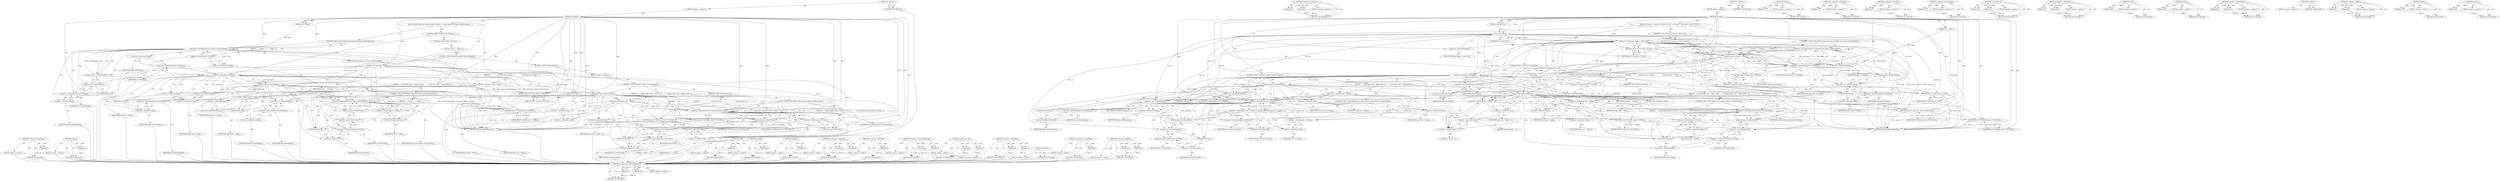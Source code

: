 digraph "isalnum" {
vulnerable_158 [label=<(METHOD,&lt;operator&gt;.indirection)>];
vulnerable_159 [label=<(PARAM,p1)>];
vulnerable_160 [label=<(BLOCK,&lt;empty&gt;,&lt;empty&gt;)>];
vulnerable_161 [label=<(METHOD_RETURN,ANY)>];
vulnerable_179 [label=<(METHOD,isalnum)>];
vulnerable_180 [label=<(PARAM,p1)>];
vulnerable_181 [label=<(BLOCK,&lt;empty&gt;,&lt;empty&gt;)>];
vulnerable_182 [label=<(METHOD_RETURN,ANY)>];
vulnerable_6 [label=<(METHOD,&lt;global&gt;)<SUB>1</SUB>>];
vulnerable_7 [label=<(BLOCK,&lt;empty&gt;,&lt;empty&gt;)<SUB>1</SUB>>];
vulnerable_8 [label=<(METHOD,getToken)<SUB>1</SUB>>];
vulnerable_9 [label=<(PARAM,const char *str)<SUB>1</SUB>>];
vulnerable_10 [label=<(PARAM,size_t *begin)<SUB>1</SUB>>];
vulnerable_11 [label=<(PARAM,size_t *end)<SUB>1</SUB>>];
vulnerable_12 [label=<(BLOCK,{
	while (begin &amp;&amp; isspace ((ut8)str[*begin])) ...,{
	while (begin &amp;&amp; isspace ((ut8)str[*begin])) ...)<SUB>1</SUB>>];
vulnerable_13 [label=<(CONTROL_STRUCTURE,WHILE,while (begin &amp;&amp; isspace ((ut8)str[*begin])))<SUB>2</SUB>>];
vulnerable_14 [label=<(&lt;operator&gt;.logicalAnd,begin &amp;&amp; isspace ((ut8)str[*begin]))<SUB>2</SUB>>];
vulnerable_15 [label=<(IDENTIFIER,begin,begin &amp;&amp; isspace ((ut8)str[*begin]))<SUB>2</SUB>>];
vulnerable_16 [label=<(isspace,isspace ((ut8)str[*begin]))<SUB>2</SUB>>];
vulnerable_17 [label=<(&lt;operator&gt;.cast,(ut8)str[*begin])<SUB>2</SUB>>];
vulnerable_18 [label=<(UNKNOWN,ut8,ut8)<SUB>2</SUB>>];
vulnerable_19 [label=<(&lt;operator&gt;.indirectIndexAccess,str[*begin])<SUB>2</SUB>>];
vulnerable_20 [label=<(IDENTIFIER,str,(ut8)str[*begin])<SUB>2</SUB>>];
vulnerable_21 [label=<(&lt;operator&gt;.indirection,*begin)<SUB>2</SUB>>];
vulnerable_22 [label=<(IDENTIFIER,begin,(ut8)str[*begin])<SUB>2</SUB>>];
vulnerable_23 [label=<(BLOCK,{
 		++(*begin);
 	},{
 		++(*begin);
 	})<SUB>2</SUB>>];
vulnerable_24 [label=<(&lt;operator&gt;.preIncrement,++(*begin))<SUB>3</SUB>>];
vulnerable_25 [label=<(&lt;operator&gt;.indirection,*begin)<SUB>3</SUB>>];
vulnerable_26 [label=<(IDENTIFIER,begin,++(*begin))<SUB>3</SUB>>];
vulnerable_27 [label=<(CONTROL_STRUCTURE,IF,if (!str[*begin]))<SUB>6</SUB>>];
vulnerable_28 [label=<(&lt;operator&gt;.logicalNot,!str[*begin])<SUB>6</SUB>>];
vulnerable_29 [label=<(&lt;operator&gt;.indirectIndexAccess,str[*begin])<SUB>6</SUB>>];
vulnerable_30 [label=<(IDENTIFIER,str,!str[*begin])<SUB>6</SUB>>];
vulnerable_31 [label=<(&lt;operator&gt;.indirection,*begin)<SUB>6</SUB>>];
vulnerable_32 [label=<(IDENTIFIER,begin,!str[*begin])<SUB>6</SUB>>];
vulnerable_33 [label=<(BLOCK,{                // null byte
 		*end = *begin;...,{                // null byte
 		*end = *begin;...)<SUB>6</SUB>>];
vulnerable_34 [label=<(&lt;operator&gt;.assignment,*end = *begin)<SUB>7</SUB>>];
vulnerable_35 [label=<(&lt;operator&gt;.indirection,*end)<SUB>7</SUB>>];
vulnerable_36 [label=<(IDENTIFIER,end,*end = *begin)<SUB>7</SUB>>];
vulnerable_37 [label=<(&lt;operator&gt;.indirection,*begin)<SUB>7</SUB>>];
vulnerable_38 [label=<(IDENTIFIER,begin,*end = *begin)<SUB>7</SUB>>];
vulnerable_39 [label=<(RETURN,return TT_EOF;,return TT_EOF;)<SUB>8</SUB>>];
vulnerable_40 [label=<(IDENTIFIER,TT_EOF,return TT_EOF;)<SUB>8</SUB>>];
vulnerable_41 [label=<(CONTROL_STRUCTURE,ELSE,else)<SUB>9</SUB>>];
vulnerable_42 [label=<(BLOCK,&lt;empty&gt;,&lt;empty&gt;)<SUB>9</SUB>>];
vulnerable_43 [label=<(CONTROL_STRUCTURE,IF,if (isalpha ((ut8)str[*begin])))<SUB>9</SUB>>];
vulnerable_44 [label=<(isalpha,isalpha ((ut8)str[*begin]))<SUB>9</SUB>>];
vulnerable_45 [label=<(&lt;operator&gt;.cast,(ut8)str[*begin])<SUB>9</SUB>>];
vulnerable_46 [label=<(UNKNOWN,ut8,ut8)<SUB>9</SUB>>];
vulnerable_47 [label=<(&lt;operator&gt;.indirectIndexAccess,str[*begin])<SUB>9</SUB>>];
vulnerable_48 [label=<(IDENTIFIER,str,(ut8)str[*begin])<SUB>9</SUB>>];
vulnerable_49 [label=<(&lt;operator&gt;.indirection,*begin)<SUB>9</SUB>>];
vulnerable_50 [label=<(IDENTIFIER,begin,(ut8)str[*begin])<SUB>9</SUB>>];
vulnerable_51 [label=<(BLOCK,{   // word token
 		*end = *begin;
		while (en...,{   // word token
 		*end = *begin;
		while (en...)<SUB>9</SUB>>];
vulnerable_52 [label=<(&lt;operator&gt;.assignment,*end = *begin)<SUB>10</SUB>>];
vulnerable_53 [label=<(&lt;operator&gt;.indirection,*end)<SUB>10</SUB>>];
vulnerable_54 [label=<(IDENTIFIER,end,*end = *begin)<SUB>10</SUB>>];
vulnerable_55 [label=<(&lt;operator&gt;.indirection,*begin)<SUB>10</SUB>>];
vulnerable_56 [label=<(IDENTIFIER,begin,*end = *begin)<SUB>10</SUB>>];
vulnerable_57 [label=<(CONTROL_STRUCTURE,WHILE,while (end &amp;&amp; isalnum ((ut8)str[*end])))<SUB>11</SUB>>];
vulnerable_58 [label=<(&lt;operator&gt;.logicalAnd,end &amp;&amp; isalnum ((ut8)str[*end]))<SUB>11</SUB>>];
vulnerable_59 [label=<(IDENTIFIER,end,end &amp;&amp; isalnum ((ut8)str[*end]))<SUB>11</SUB>>];
vulnerable_60 [label=<(isalnum,isalnum ((ut8)str[*end]))<SUB>11</SUB>>];
vulnerable_61 [label=<(&lt;operator&gt;.cast,(ut8)str[*end])<SUB>11</SUB>>];
vulnerable_62 [label=<(UNKNOWN,ut8,ut8)<SUB>11</SUB>>];
vulnerable_63 [label=<(&lt;operator&gt;.indirectIndexAccess,str[*end])<SUB>11</SUB>>];
vulnerable_64 [label=<(IDENTIFIER,str,(ut8)str[*end])<SUB>11</SUB>>];
vulnerable_65 [label=<(&lt;operator&gt;.indirection,*end)<SUB>11</SUB>>];
vulnerable_66 [label=<(IDENTIFIER,end,(ut8)str[*end])<SUB>11</SUB>>];
vulnerable_67 [label=<(BLOCK,{
 			++(*end);
 		},{
 			++(*end);
 		})<SUB>11</SUB>>];
vulnerable_68 [label=<(&lt;operator&gt;.preIncrement,++(*end))<SUB>12</SUB>>];
vulnerable_69 [label=<(&lt;operator&gt;.indirection,*end)<SUB>12</SUB>>];
vulnerable_70 [label=<(IDENTIFIER,end,++(*end))<SUB>12</SUB>>];
vulnerable_71 [label=<(RETURN,return TT_WORD;,return TT_WORD;)<SUB>14</SUB>>];
vulnerable_72 [label=<(IDENTIFIER,TT_WORD,return TT_WORD;)<SUB>14</SUB>>];
vulnerable_73 [label=<(CONTROL_STRUCTURE,ELSE,else)<SUB>15</SUB>>];
vulnerable_74 [label=<(BLOCK,&lt;empty&gt;,&lt;empty&gt;)<SUB>15</SUB>>];
vulnerable_75 [label=<(CONTROL_STRUCTURE,IF,if (isdigit ((ut8)str[*begin])))<SUB>15</SUB>>];
vulnerable_76 [label=<(isdigit,isdigit ((ut8)str[*begin]))<SUB>15</SUB>>];
vulnerable_77 [label=<(&lt;operator&gt;.cast,(ut8)str[*begin])<SUB>15</SUB>>];
vulnerable_78 [label=<(UNKNOWN,ut8,ut8)<SUB>15</SUB>>];
vulnerable_79 [label=<(&lt;operator&gt;.indirectIndexAccess,str[*begin])<SUB>15</SUB>>];
vulnerable_80 [label=<(IDENTIFIER,str,(ut8)str[*begin])<SUB>15</SUB>>];
vulnerable_81 [label=<(&lt;operator&gt;.indirection,*begin)<SUB>15</SUB>>];
vulnerable_82 [label=<(IDENTIFIER,begin,(ut8)str[*begin])<SUB>15</SUB>>];
vulnerable_83 [label=<(BLOCK,{   // number token
 		*end = *begin;
 		while ...,{   // number token
 		*end = *begin;
 		while ...)<SUB>15</SUB>>];
vulnerable_84 [label=<(&lt;operator&gt;.assignment,*end = *begin)<SUB>16</SUB>>];
vulnerable_85 [label=<(&lt;operator&gt;.indirection,*end)<SUB>16</SUB>>];
vulnerable_86 [label=<(IDENTIFIER,end,*end = *begin)<SUB>16</SUB>>];
vulnerable_87 [label=<(&lt;operator&gt;.indirection,*begin)<SUB>16</SUB>>];
vulnerable_88 [label=<(IDENTIFIER,begin,*end = *begin)<SUB>16</SUB>>];
vulnerable_89 [label=<(CONTROL_STRUCTURE,WHILE,while (end &amp;&amp; isalnum ((ut8)str[*end])))<SUB>17</SUB>>];
vulnerable_90 [label=<(&lt;operator&gt;.logicalAnd,end &amp;&amp; isalnum ((ut8)str[*end]))<SUB>17</SUB>>];
vulnerable_91 [label=<(IDENTIFIER,end,end &amp;&amp; isalnum ((ut8)str[*end]))<SUB>17</SUB>>];
vulnerable_92 [label=<(isalnum,isalnum ((ut8)str[*end]))<SUB>17</SUB>>];
vulnerable_93 [label=<(&lt;operator&gt;.cast,(ut8)str[*end])<SUB>17</SUB>>];
vulnerable_94 [label=<(UNKNOWN,ut8,ut8)<SUB>17</SUB>>];
vulnerable_95 [label=<(&lt;operator&gt;.indirectIndexAccess,str[*end])<SUB>17</SUB>>];
vulnerable_96 [label=<(IDENTIFIER,str,(ut8)str[*end])<SUB>17</SUB>>];
vulnerable_97 [label=<(&lt;operator&gt;.indirection,*end)<SUB>17</SUB>>];
vulnerable_98 [label=<(IDENTIFIER,end,(ut8)str[*end])<SUB>17</SUB>>];
vulnerable_99 [label=<(BLOCK,{     // accept alphanumeric characters, becaus...,{     // accept alphanumeric characters, becaus...)<SUB>17</SUB>>];
vulnerable_100 [label=<(&lt;operator&gt;.preIncrement,++(*end))<SUB>18</SUB>>];
vulnerable_101 [label=<(&lt;operator&gt;.indirection,*end)<SUB>18</SUB>>];
vulnerable_102 [label=<(IDENTIFIER,end,++(*end))<SUB>18</SUB>>];
vulnerable_103 [label=<(RETURN,return TT_NUMBER;,return TT_NUMBER;)<SUB>20</SUB>>];
vulnerable_104 [label=<(IDENTIFIER,TT_NUMBER,return TT_NUMBER;)<SUB>20</SUB>>];
vulnerable_105 [label=<(CONTROL_STRUCTURE,ELSE,else)<SUB>21</SUB>>];
vulnerable_106 [label=<(BLOCK,{                             // special charac...,{                             // special charac...)<SUB>21</SUB>>];
vulnerable_107 [label=<(&lt;operator&gt;.assignment,*end = *begin + 1)<SUB>22</SUB>>];
vulnerable_108 [label=<(&lt;operator&gt;.indirection,*end)<SUB>22</SUB>>];
vulnerable_109 [label=<(IDENTIFIER,end,*end = *begin + 1)<SUB>22</SUB>>];
vulnerable_110 [label=<(&lt;operator&gt;.addition,*begin + 1)<SUB>22</SUB>>];
vulnerable_111 [label=<(&lt;operator&gt;.indirection,*begin)<SUB>22</SUB>>];
vulnerable_112 [label=<(IDENTIFIER,begin,*begin + 1)<SUB>22</SUB>>];
vulnerable_113 [label=<(LITERAL,1,*begin + 1)<SUB>22</SUB>>];
vulnerable_114 [label=<(RETURN,return TT_SPECIAL;,return TT_SPECIAL;)<SUB>23</SUB>>];
vulnerable_115 [label=<(IDENTIFIER,TT_SPECIAL,return TT_SPECIAL;)<SUB>23</SUB>>];
vulnerable_116 [label=<(METHOD_RETURN,x86newTokenType)<SUB>1</SUB>>];
vulnerable_118 [label=<(METHOD_RETURN,ANY)<SUB>1</SUB>>];
vulnerable_183 [label=<(METHOD,isdigit)>];
vulnerable_184 [label=<(PARAM,p1)>];
vulnerable_185 [label=<(BLOCK,&lt;empty&gt;,&lt;empty&gt;)>];
vulnerable_186 [label=<(METHOD_RETURN,ANY)>];
vulnerable_144 [label=<(METHOD,isspace)>];
vulnerable_145 [label=<(PARAM,p1)>];
vulnerable_146 [label=<(BLOCK,&lt;empty&gt;,&lt;empty&gt;)>];
vulnerable_147 [label=<(METHOD_RETURN,ANY)>];
vulnerable_175 [label=<(METHOD,isalpha)>];
vulnerable_176 [label=<(PARAM,p1)>];
vulnerable_177 [label=<(BLOCK,&lt;empty&gt;,&lt;empty&gt;)>];
vulnerable_178 [label=<(METHOD_RETURN,ANY)>];
vulnerable_170 [label=<(METHOD,&lt;operator&gt;.assignment)>];
vulnerable_171 [label=<(PARAM,p1)>];
vulnerable_172 [label=<(PARAM,p2)>];
vulnerable_173 [label=<(BLOCK,&lt;empty&gt;,&lt;empty&gt;)>];
vulnerable_174 [label=<(METHOD_RETURN,ANY)>];
vulnerable_166 [label=<(METHOD,&lt;operator&gt;.logicalNot)>];
vulnerable_167 [label=<(PARAM,p1)>];
vulnerable_168 [label=<(BLOCK,&lt;empty&gt;,&lt;empty&gt;)>];
vulnerable_169 [label=<(METHOD_RETURN,ANY)>];
vulnerable_153 [label=<(METHOD,&lt;operator&gt;.indirectIndexAccess)>];
vulnerable_154 [label=<(PARAM,p1)>];
vulnerable_155 [label=<(PARAM,p2)>];
vulnerable_156 [label=<(BLOCK,&lt;empty&gt;,&lt;empty&gt;)>];
vulnerable_157 [label=<(METHOD_RETURN,ANY)>];
vulnerable_148 [label=<(METHOD,&lt;operator&gt;.cast)>];
vulnerable_149 [label=<(PARAM,p1)>];
vulnerable_150 [label=<(PARAM,p2)>];
vulnerable_151 [label=<(BLOCK,&lt;empty&gt;,&lt;empty&gt;)>];
vulnerable_152 [label=<(METHOD_RETURN,ANY)>];
vulnerable_139 [label=<(METHOD,&lt;operator&gt;.logicalAnd)>];
vulnerable_140 [label=<(PARAM,p1)>];
vulnerable_141 [label=<(PARAM,p2)>];
vulnerable_142 [label=<(BLOCK,&lt;empty&gt;,&lt;empty&gt;)>];
vulnerable_143 [label=<(METHOD_RETURN,ANY)>];
vulnerable_133 [label=<(METHOD,&lt;global&gt;)<SUB>1</SUB>>];
vulnerable_134 [label=<(BLOCK,&lt;empty&gt;,&lt;empty&gt;)>];
vulnerable_135 [label=<(METHOD_RETURN,ANY)>];
vulnerable_162 [label=<(METHOD,&lt;operator&gt;.preIncrement)>];
vulnerable_163 [label=<(PARAM,p1)>];
vulnerable_164 [label=<(BLOCK,&lt;empty&gt;,&lt;empty&gt;)>];
vulnerable_165 [label=<(METHOD_RETURN,ANY)>];
vulnerable_187 [label=<(METHOD,&lt;operator&gt;.addition)>];
vulnerable_188 [label=<(PARAM,p1)>];
vulnerable_189 [label=<(PARAM,p2)>];
vulnerable_190 [label=<(BLOCK,&lt;empty&gt;,&lt;empty&gt;)>];
vulnerable_191 [label=<(METHOD_RETURN,ANY)>];
fixed_172 [label=<(METHOD,&lt;operator&gt;.indirectIndexAccess)>];
fixed_173 [label=<(PARAM,p1)>];
fixed_174 [label=<(PARAM,p2)>];
fixed_175 [label=<(BLOCK,&lt;empty&gt;,&lt;empty&gt;)>];
fixed_176 [label=<(METHOD_RETURN,ANY)>];
fixed_194 [label=<(METHOD,&lt;operator&gt;.assignment)>];
fixed_195 [label=<(PARAM,p1)>];
fixed_196 [label=<(PARAM,p2)>];
fixed_197 [label=<(BLOCK,&lt;empty&gt;,&lt;empty&gt;)>];
fixed_198 [label=<(METHOD_RETURN,ANY)>];
fixed_6 [label=<(METHOD,&lt;global&gt;)<SUB>1</SUB>>];
fixed_7 [label=<(BLOCK,&lt;empty&gt;,&lt;empty&gt;)<SUB>1</SUB>>];
fixed_8 [label=<(METHOD,getToken)<SUB>1</SUB>>];
fixed_9 [label=<(PARAM,const char *str)<SUB>1</SUB>>];
fixed_10 [label=<(PARAM,size_t *begin)<SUB>1</SUB>>];
fixed_11 [label=<(PARAM,size_t *end)<SUB>1</SUB>>];
fixed_12 [label=<(BLOCK,{
	if (*begin &gt; strlen (str)) {
		return TT_EOF...,{
	if (*begin &gt; strlen (str)) {
		return TT_EOF...)<SUB>1</SUB>>];
fixed_13 [label=<(CONTROL_STRUCTURE,IF,if (*begin &gt; strlen (str)))<SUB>2</SUB>>];
fixed_14 [label=<(&lt;operator&gt;.greaterThan,*begin &gt; strlen (str))<SUB>2</SUB>>];
fixed_15 [label=<(&lt;operator&gt;.indirection,*begin)<SUB>2</SUB>>];
fixed_16 [label=<(IDENTIFIER,begin,*begin &gt; strlen (str))<SUB>2</SUB>>];
fixed_17 [label=<(strlen,strlen (str))<SUB>2</SUB>>];
fixed_18 [label=<(IDENTIFIER,str,strlen (str))<SUB>2</SUB>>];
fixed_19 [label=<(BLOCK,{
		return TT_EOF;
	},{
		return TT_EOF;
	})<SUB>2</SUB>>];
fixed_20 [label=<(RETURN,return TT_EOF;,return TT_EOF;)<SUB>3</SUB>>];
fixed_21 [label=<(IDENTIFIER,TT_EOF,return TT_EOF;)<SUB>3</SUB>>];
fixed_22 [label=<(CONTROL_STRUCTURE,WHILE,while (begin &amp;&amp; str[*begin] &amp;&amp; isspace ((ut8)str[*begin])))<SUB>5</SUB>>];
fixed_23 [label=<(&lt;operator&gt;.logicalAnd,begin &amp;&amp; str[*begin] &amp;&amp; isspace ((ut8)str[*begin]))<SUB>5</SUB>>];
fixed_24 [label=<(&lt;operator&gt;.logicalAnd,begin &amp;&amp; str[*begin])<SUB>5</SUB>>];
fixed_25 [label=<(IDENTIFIER,begin,begin &amp;&amp; str[*begin])<SUB>5</SUB>>];
fixed_26 [label=<(&lt;operator&gt;.indirectIndexAccess,str[*begin])<SUB>5</SUB>>];
fixed_27 [label=<(IDENTIFIER,str,begin &amp;&amp; str[*begin])<SUB>5</SUB>>];
fixed_28 [label=<(&lt;operator&gt;.indirection,*begin)<SUB>5</SUB>>];
fixed_29 [label=<(IDENTIFIER,begin,begin &amp;&amp; str[*begin])<SUB>5</SUB>>];
fixed_30 [label=<(isspace,isspace ((ut8)str[*begin]))<SUB>5</SUB>>];
fixed_31 [label=<(&lt;operator&gt;.cast,(ut8)str[*begin])<SUB>5</SUB>>];
fixed_32 [label=<(UNKNOWN,ut8,ut8)<SUB>5</SUB>>];
fixed_33 [label=<(&lt;operator&gt;.indirectIndexAccess,str[*begin])<SUB>5</SUB>>];
fixed_34 [label=<(IDENTIFIER,str,(ut8)str[*begin])<SUB>5</SUB>>];
fixed_35 [label=<(&lt;operator&gt;.indirection,*begin)<SUB>5</SUB>>];
fixed_36 [label=<(IDENTIFIER,begin,(ut8)str[*begin])<SUB>5</SUB>>];
fixed_37 [label=<(BLOCK,{
 		++(*begin);
 	},{
 		++(*begin);
 	})<SUB>5</SUB>>];
fixed_38 [label=<(&lt;operator&gt;.preIncrement,++(*begin))<SUB>6</SUB>>];
fixed_39 [label=<(&lt;operator&gt;.indirection,*begin)<SUB>6</SUB>>];
fixed_40 [label=<(IDENTIFIER,begin,++(*begin))<SUB>6</SUB>>];
fixed_41 [label=<(CONTROL_STRUCTURE,IF,if (!str[*begin]))<SUB>9</SUB>>];
fixed_42 [label=<(&lt;operator&gt;.logicalNot,!str[*begin])<SUB>9</SUB>>];
fixed_43 [label=<(&lt;operator&gt;.indirectIndexAccess,str[*begin])<SUB>9</SUB>>];
fixed_44 [label=<(IDENTIFIER,str,!str[*begin])<SUB>9</SUB>>];
fixed_45 [label=<(&lt;operator&gt;.indirection,*begin)<SUB>9</SUB>>];
fixed_46 [label=<(IDENTIFIER,begin,!str[*begin])<SUB>9</SUB>>];
fixed_47 [label=<(BLOCK,{                // null byte
 		*end = *begin;...,{                // null byte
 		*end = *begin;...)<SUB>9</SUB>>];
fixed_48 [label=<(&lt;operator&gt;.assignment,*end = *begin)<SUB>10</SUB>>];
fixed_49 [label=<(&lt;operator&gt;.indirection,*end)<SUB>10</SUB>>];
fixed_50 [label=<(IDENTIFIER,end,*end = *begin)<SUB>10</SUB>>];
fixed_51 [label=<(&lt;operator&gt;.indirection,*begin)<SUB>10</SUB>>];
fixed_52 [label=<(IDENTIFIER,begin,*end = *begin)<SUB>10</SUB>>];
fixed_53 [label=<(RETURN,return TT_EOF;,return TT_EOF;)<SUB>11</SUB>>];
fixed_54 [label=<(IDENTIFIER,TT_EOF,return TT_EOF;)<SUB>11</SUB>>];
fixed_55 [label=<(CONTROL_STRUCTURE,IF,if (isalpha ((ut8)str[*begin])))<SUB>13</SUB>>];
fixed_56 [label=<(isalpha,isalpha ((ut8)str[*begin]))<SUB>13</SUB>>];
fixed_57 [label=<(&lt;operator&gt;.cast,(ut8)str[*begin])<SUB>13</SUB>>];
fixed_58 [label=<(UNKNOWN,ut8,ut8)<SUB>13</SUB>>];
fixed_59 [label=<(&lt;operator&gt;.indirectIndexAccess,str[*begin])<SUB>13</SUB>>];
fixed_60 [label=<(IDENTIFIER,str,(ut8)str[*begin])<SUB>13</SUB>>];
fixed_61 [label=<(&lt;operator&gt;.indirection,*begin)<SUB>13</SUB>>];
fixed_62 [label=<(IDENTIFIER,begin,(ut8)str[*begin])<SUB>13</SUB>>];
fixed_63 [label=<(BLOCK,{   // word token
 		*end = *begin;
		while (en...,{   // word token
 		*end = *begin;
		while (en...)<SUB>13</SUB>>];
fixed_64 [label=<(&lt;operator&gt;.assignment,*end = *begin)<SUB>14</SUB>>];
fixed_65 [label=<(&lt;operator&gt;.indirection,*end)<SUB>14</SUB>>];
fixed_66 [label=<(IDENTIFIER,end,*end = *begin)<SUB>14</SUB>>];
fixed_67 [label=<(&lt;operator&gt;.indirection,*begin)<SUB>14</SUB>>];
fixed_68 [label=<(IDENTIFIER,begin,*end = *begin)<SUB>14</SUB>>];
fixed_69 [label=<(CONTROL_STRUCTURE,WHILE,while (end &amp;&amp; str[*end] &amp;&amp; isalnum ((ut8)str[*end])))<SUB>15</SUB>>];
fixed_70 [label=<(&lt;operator&gt;.logicalAnd,end &amp;&amp; str[*end] &amp;&amp; isalnum ((ut8)str[*end]))<SUB>15</SUB>>];
fixed_71 [label=<(&lt;operator&gt;.logicalAnd,end &amp;&amp; str[*end])<SUB>15</SUB>>];
fixed_72 [label=<(IDENTIFIER,end,end &amp;&amp; str[*end])<SUB>15</SUB>>];
fixed_73 [label=<(&lt;operator&gt;.indirectIndexAccess,str[*end])<SUB>15</SUB>>];
fixed_74 [label=<(IDENTIFIER,str,end &amp;&amp; str[*end])<SUB>15</SUB>>];
fixed_75 [label=<(&lt;operator&gt;.indirection,*end)<SUB>15</SUB>>];
fixed_76 [label=<(IDENTIFIER,end,end &amp;&amp; str[*end])<SUB>15</SUB>>];
fixed_77 [label=<(isalnum,isalnum ((ut8)str[*end]))<SUB>15</SUB>>];
fixed_78 [label=<(&lt;operator&gt;.cast,(ut8)str[*end])<SUB>15</SUB>>];
fixed_79 [label=<(UNKNOWN,ut8,ut8)<SUB>15</SUB>>];
fixed_80 [label=<(&lt;operator&gt;.indirectIndexAccess,str[*end])<SUB>15</SUB>>];
fixed_81 [label=<(IDENTIFIER,str,(ut8)str[*end])<SUB>15</SUB>>];
fixed_82 [label=<(&lt;operator&gt;.indirection,*end)<SUB>15</SUB>>];
fixed_83 [label=<(IDENTIFIER,end,(ut8)str[*end])<SUB>15</SUB>>];
fixed_84 [label=<(BLOCK,{
 			++(*end);
 		},{
 			++(*end);
 		})<SUB>15</SUB>>];
fixed_85 [label=<(&lt;operator&gt;.preIncrement,++(*end))<SUB>16</SUB>>];
fixed_86 [label=<(&lt;operator&gt;.indirection,*end)<SUB>16</SUB>>];
fixed_87 [label=<(IDENTIFIER,end,++(*end))<SUB>16</SUB>>];
fixed_88 [label=<(RETURN,return TT_WORD;,return TT_WORD;)<SUB>18</SUB>>];
fixed_89 [label=<(IDENTIFIER,TT_WORD,return TT_WORD;)<SUB>18</SUB>>];
fixed_90 [label=<(CONTROL_STRUCTURE,IF,if (isdigit ((ut8)str[*begin])))<SUB>20</SUB>>];
fixed_91 [label=<(isdigit,isdigit ((ut8)str[*begin]))<SUB>20</SUB>>];
fixed_92 [label=<(&lt;operator&gt;.cast,(ut8)str[*begin])<SUB>20</SUB>>];
fixed_93 [label=<(UNKNOWN,ut8,ut8)<SUB>20</SUB>>];
fixed_94 [label=<(&lt;operator&gt;.indirectIndexAccess,str[*begin])<SUB>20</SUB>>];
fixed_95 [label=<(IDENTIFIER,str,(ut8)str[*begin])<SUB>20</SUB>>];
fixed_96 [label=<(&lt;operator&gt;.indirection,*begin)<SUB>20</SUB>>];
fixed_97 [label=<(IDENTIFIER,begin,(ut8)str[*begin])<SUB>20</SUB>>];
fixed_98 [label=<(BLOCK,{   // number token
 		*end = *begin;
 		while ...,{   // number token
 		*end = *begin;
 		while ...)<SUB>20</SUB>>];
fixed_99 [label=<(&lt;operator&gt;.assignment,*end = *begin)<SUB>21</SUB>>];
fixed_100 [label=<(&lt;operator&gt;.indirection,*end)<SUB>21</SUB>>];
fixed_101 [label=<(IDENTIFIER,end,*end = *begin)<SUB>21</SUB>>];
fixed_102 [label=<(&lt;operator&gt;.indirection,*begin)<SUB>21</SUB>>];
fixed_103 [label=<(IDENTIFIER,begin,*end = *begin)<SUB>21</SUB>>];
fixed_104 [label=<(CONTROL_STRUCTURE,WHILE,while (end &amp;&amp; isalnum ((ut8)str[*end])))<SUB>22</SUB>>];
fixed_105 [label=<(&lt;operator&gt;.logicalAnd,end &amp;&amp; isalnum ((ut8)str[*end]))<SUB>22</SUB>>];
fixed_106 [label=<(IDENTIFIER,end,end &amp;&amp; isalnum ((ut8)str[*end]))<SUB>22</SUB>>];
fixed_107 [label=<(isalnum,isalnum ((ut8)str[*end]))<SUB>22</SUB>>];
fixed_108 [label=<(&lt;operator&gt;.cast,(ut8)str[*end])<SUB>22</SUB>>];
fixed_109 [label=<(UNKNOWN,ut8,ut8)<SUB>22</SUB>>];
fixed_110 [label=<(&lt;operator&gt;.indirectIndexAccess,str[*end])<SUB>22</SUB>>];
fixed_111 [label=<(IDENTIFIER,str,(ut8)str[*end])<SUB>22</SUB>>];
fixed_112 [label=<(&lt;operator&gt;.indirection,*end)<SUB>22</SUB>>];
fixed_113 [label=<(IDENTIFIER,end,(ut8)str[*end])<SUB>22</SUB>>];
fixed_114 [label=<(BLOCK,{     // accept alphanumeric characters, becaus...,{     // accept alphanumeric characters, becaus...)<SUB>22</SUB>>];
fixed_115 [label=<(&lt;operator&gt;.preIncrement,++(*end))<SUB>23</SUB>>];
fixed_116 [label=<(&lt;operator&gt;.indirection,*end)<SUB>23</SUB>>];
fixed_117 [label=<(IDENTIFIER,end,++(*end))<SUB>23</SUB>>];
fixed_118 [label=<(RETURN,return TT_NUMBER;,return TT_NUMBER;)<SUB>25</SUB>>];
fixed_119 [label=<(IDENTIFIER,TT_NUMBER,return TT_NUMBER;)<SUB>25</SUB>>];
fixed_120 [label=<(CONTROL_STRUCTURE,ELSE,else)<SUB>26</SUB>>];
fixed_121 [label=<(BLOCK,{                             // special charac...,{                             // special charac...)<SUB>26</SUB>>];
fixed_122 [label=<(&lt;operator&gt;.assignment,*end = *begin + 1)<SUB>27</SUB>>];
fixed_123 [label=<(&lt;operator&gt;.indirection,*end)<SUB>27</SUB>>];
fixed_124 [label=<(IDENTIFIER,end,*end = *begin + 1)<SUB>27</SUB>>];
fixed_125 [label=<(&lt;operator&gt;.addition,*begin + 1)<SUB>27</SUB>>];
fixed_126 [label=<(&lt;operator&gt;.indirection,*begin)<SUB>27</SUB>>];
fixed_127 [label=<(IDENTIFIER,begin,*begin + 1)<SUB>27</SUB>>];
fixed_128 [label=<(LITERAL,1,*begin + 1)<SUB>27</SUB>>];
fixed_129 [label=<(RETURN,return TT_SPECIAL;,return TT_SPECIAL;)<SUB>28</SUB>>];
fixed_130 [label=<(IDENTIFIER,TT_SPECIAL,return TT_SPECIAL;)<SUB>28</SUB>>];
fixed_131 [label=<(METHOD_RETURN,x86newTokenType)<SUB>1</SUB>>];
fixed_133 [label=<(METHOD_RETURN,ANY)<SUB>1</SUB>>];
fixed_199 [label=<(METHOD,isalpha)>];
fixed_200 [label=<(PARAM,p1)>];
fixed_201 [label=<(BLOCK,&lt;empty&gt;,&lt;empty&gt;)>];
fixed_202 [label=<(METHOD_RETURN,ANY)>];
fixed_159 [label=<(METHOD,&lt;operator&gt;.indirection)>];
fixed_160 [label=<(PARAM,p1)>];
fixed_161 [label=<(BLOCK,&lt;empty&gt;,&lt;empty&gt;)>];
fixed_162 [label=<(METHOD_RETURN,ANY)>];
fixed_190 [label=<(METHOD,&lt;operator&gt;.logicalNot)>];
fixed_191 [label=<(PARAM,p1)>];
fixed_192 [label=<(BLOCK,&lt;empty&gt;,&lt;empty&gt;)>];
fixed_193 [label=<(METHOD_RETURN,ANY)>];
fixed_186 [label=<(METHOD,&lt;operator&gt;.preIncrement)>];
fixed_187 [label=<(PARAM,p1)>];
fixed_188 [label=<(BLOCK,&lt;empty&gt;,&lt;empty&gt;)>];
fixed_189 [label=<(METHOD_RETURN,ANY)>];
fixed_181 [label=<(METHOD,&lt;operator&gt;.cast)>];
fixed_182 [label=<(PARAM,p1)>];
fixed_183 [label=<(PARAM,p2)>];
fixed_184 [label=<(BLOCK,&lt;empty&gt;,&lt;empty&gt;)>];
fixed_185 [label=<(METHOD_RETURN,ANY)>];
fixed_167 [label=<(METHOD,&lt;operator&gt;.logicalAnd)>];
fixed_168 [label=<(PARAM,p1)>];
fixed_169 [label=<(PARAM,p2)>];
fixed_170 [label=<(BLOCK,&lt;empty&gt;,&lt;empty&gt;)>];
fixed_171 [label=<(METHOD_RETURN,ANY)>];
fixed_207 [label=<(METHOD,isdigit)>];
fixed_208 [label=<(PARAM,p1)>];
fixed_209 [label=<(BLOCK,&lt;empty&gt;,&lt;empty&gt;)>];
fixed_210 [label=<(METHOD_RETURN,ANY)>];
fixed_163 [label=<(METHOD,strlen)>];
fixed_164 [label=<(PARAM,p1)>];
fixed_165 [label=<(BLOCK,&lt;empty&gt;,&lt;empty&gt;)>];
fixed_166 [label=<(METHOD_RETURN,ANY)>];
fixed_154 [label=<(METHOD,&lt;operator&gt;.greaterThan)>];
fixed_155 [label=<(PARAM,p1)>];
fixed_156 [label=<(PARAM,p2)>];
fixed_157 [label=<(BLOCK,&lt;empty&gt;,&lt;empty&gt;)>];
fixed_158 [label=<(METHOD_RETURN,ANY)>];
fixed_148 [label=<(METHOD,&lt;global&gt;)<SUB>1</SUB>>];
fixed_149 [label=<(BLOCK,&lt;empty&gt;,&lt;empty&gt;)>];
fixed_150 [label=<(METHOD_RETURN,ANY)>];
fixed_211 [label=<(METHOD,&lt;operator&gt;.addition)>];
fixed_212 [label=<(PARAM,p1)>];
fixed_213 [label=<(PARAM,p2)>];
fixed_214 [label=<(BLOCK,&lt;empty&gt;,&lt;empty&gt;)>];
fixed_215 [label=<(METHOD_RETURN,ANY)>];
fixed_177 [label=<(METHOD,isspace)>];
fixed_178 [label=<(PARAM,p1)>];
fixed_179 [label=<(BLOCK,&lt;empty&gt;,&lt;empty&gt;)>];
fixed_180 [label=<(METHOD_RETURN,ANY)>];
fixed_203 [label=<(METHOD,isalnum)>];
fixed_204 [label=<(PARAM,p1)>];
fixed_205 [label=<(BLOCK,&lt;empty&gt;,&lt;empty&gt;)>];
fixed_206 [label=<(METHOD_RETURN,ANY)>];
vulnerable_158 -> vulnerable_159  [key=0, label="AST: "];
vulnerable_158 -> vulnerable_159  [key=1, label="DDG: "];
vulnerable_158 -> vulnerable_160  [key=0, label="AST: "];
vulnerable_158 -> vulnerable_161  [key=0, label="AST: "];
vulnerable_158 -> vulnerable_161  [key=1, label="CFG: "];
vulnerable_159 -> vulnerable_161  [key=0, label="DDG: p1"];
vulnerable_160 -> fixed_172  [key=0];
vulnerable_161 -> fixed_172  [key=0];
vulnerable_179 -> vulnerable_180  [key=0, label="AST: "];
vulnerable_179 -> vulnerable_180  [key=1, label="DDG: "];
vulnerable_179 -> vulnerable_181  [key=0, label="AST: "];
vulnerable_179 -> vulnerable_182  [key=0, label="AST: "];
vulnerable_179 -> vulnerable_182  [key=1, label="CFG: "];
vulnerable_180 -> vulnerable_182  [key=0, label="DDG: p1"];
vulnerable_181 -> fixed_172  [key=0];
vulnerable_182 -> fixed_172  [key=0];
vulnerable_6 -> vulnerable_7  [key=0, label="AST: "];
vulnerable_6 -> vulnerable_118  [key=0, label="AST: "];
vulnerable_6 -> vulnerable_118  [key=1, label="CFG: "];
vulnerable_7 -> vulnerable_8  [key=0, label="AST: "];
vulnerable_8 -> vulnerable_9  [key=0, label="AST: "];
vulnerable_8 -> vulnerable_9  [key=1, label="DDG: "];
vulnerable_8 -> vulnerable_10  [key=0, label="AST: "];
vulnerable_8 -> vulnerable_10  [key=1, label="DDG: "];
vulnerable_8 -> vulnerable_11  [key=0, label="AST: "];
vulnerable_8 -> vulnerable_11  [key=1, label="DDG: "];
vulnerable_8 -> vulnerable_12  [key=0, label="AST: "];
vulnerable_8 -> vulnerable_116  [key=0, label="AST: "];
vulnerable_8 -> vulnerable_18  [key=0, label="CFG: "];
vulnerable_8 -> vulnerable_14  [key=0, label="CFG: "];
vulnerable_8 -> vulnerable_14  [key=1, label="DDG: "];
vulnerable_8 -> vulnerable_39  [key=0, label="DDG: "];
vulnerable_8 -> vulnerable_40  [key=0, label="DDG: "];
vulnerable_8 -> vulnerable_71  [key=0, label="DDG: "];
vulnerable_8 -> vulnerable_72  [key=0, label="DDG: "];
vulnerable_8 -> vulnerable_58  [key=0, label="DDG: "];
vulnerable_8 -> vulnerable_103  [key=0, label="DDG: "];
vulnerable_8 -> vulnerable_104  [key=0, label="DDG: "];
vulnerable_8 -> vulnerable_107  [key=0, label="DDG: "];
vulnerable_8 -> vulnerable_114  [key=0, label="DDG: "];
vulnerable_8 -> vulnerable_90  [key=0, label="DDG: "];
vulnerable_8 -> vulnerable_115  [key=0, label="DDG: "];
vulnerable_8 -> vulnerable_110  [key=0, label="DDG: "];
vulnerable_9 -> vulnerable_116  [key=0, label="DDG: str"];
vulnerable_9 -> vulnerable_28  [key=0, label="DDG: str"];
vulnerable_9 -> vulnerable_16  [key=0, label="DDG: str"];
vulnerable_9 -> vulnerable_17  [key=0, label="DDG: str"];
vulnerable_9 -> vulnerable_44  [key=0, label="DDG: str"];
vulnerable_9 -> vulnerable_45  [key=0, label="DDG: str"];
vulnerable_9 -> vulnerable_60  [key=0, label="DDG: str"];
vulnerable_9 -> vulnerable_76  [key=0, label="DDG: str"];
vulnerable_9 -> vulnerable_61  [key=0, label="DDG: str"];
vulnerable_9 -> vulnerable_77  [key=0, label="DDG: str"];
vulnerable_9 -> vulnerable_92  [key=0, label="DDG: str"];
vulnerable_9 -> vulnerable_93  [key=0, label="DDG: str"];
vulnerable_10 -> vulnerable_14  [key=0, label="DDG: begin"];
vulnerable_11 -> vulnerable_116  [key=0, label="DDG: end"];
vulnerable_11 -> vulnerable_58  [key=0, label="DDG: end"];
vulnerable_11 -> vulnerable_90  [key=0, label="DDG: end"];
vulnerable_12 -> vulnerable_13  [key=0, label="AST: "];
vulnerable_12 -> vulnerable_27  [key=0, label="AST: "];
vulnerable_13 -> vulnerable_14  [key=0, label="AST: "];
vulnerable_13 -> vulnerable_23  [key=0, label="AST: "];
vulnerable_14 -> vulnerable_15  [key=0, label="AST: "];
vulnerable_14 -> vulnerable_16  [key=0, label="AST: "];
vulnerable_14 -> vulnerable_16  [key=1, label="CDG: "];
vulnerable_14 -> vulnerable_25  [key=0, label="CFG: "];
vulnerable_14 -> vulnerable_25  [key=1, label="CDG: "];
vulnerable_14 -> vulnerable_31  [key=0, label="CFG: "];
vulnerable_14 -> vulnerable_116  [key=0, label="DDG: begin"];
vulnerable_14 -> vulnerable_116  [key=1, label="DDG: isspace ((ut8)str[*begin])"];
vulnerable_14 -> vulnerable_116  [key=2, label="DDG: begin &amp;&amp; isspace ((ut8)str[*begin])"];
vulnerable_14 -> vulnerable_24  [key=0, label="CDG: "];
vulnerable_14 -> vulnerable_14  [key=0, label="CDG: "];
vulnerable_14 -> vulnerable_17  [key=0, label="CDG: "];
vulnerable_14 -> vulnerable_21  [key=0, label="CDG: "];
vulnerable_14 -> vulnerable_19  [key=0, label="CDG: "];
vulnerable_14 -> vulnerable_18  [key=0, label="CDG: "];
vulnerable_15 -> fixed_172  [key=0];
vulnerable_16 -> vulnerable_17  [key=0, label="AST: "];
vulnerable_16 -> vulnerable_14  [key=0, label="CFG: "];
vulnerable_16 -> vulnerable_14  [key=1, label="DDG: (ut8)str[*begin]"];
vulnerable_16 -> vulnerable_116  [key=0, label="DDG: (ut8)str[*begin]"];
vulnerable_17 -> vulnerable_18  [key=0, label="AST: "];
vulnerable_17 -> vulnerable_19  [key=0, label="AST: "];
vulnerable_17 -> vulnerable_16  [key=0, label="CFG: "];
vulnerable_18 -> vulnerable_21  [key=0, label="CFG: "];
vulnerable_19 -> vulnerable_20  [key=0, label="AST: "];
vulnerable_19 -> vulnerable_21  [key=0, label="AST: "];
vulnerable_19 -> vulnerable_17  [key=0, label="CFG: "];
vulnerable_20 -> fixed_172  [key=0];
vulnerable_21 -> vulnerable_22  [key=0, label="AST: "];
vulnerable_21 -> vulnerable_19  [key=0, label="CFG: "];
vulnerable_22 -> fixed_172  [key=0];
vulnerable_23 -> vulnerable_24  [key=0, label="AST: "];
vulnerable_24 -> vulnerable_25  [key=0, label="AST: "];
vulnerable_24 -> vulnerable_18  [key=0, label="CFG: "];
vulnerable_24 -> vulnerable_14  [key=0, label="CFG: "];
vulnerable_25 -> vulnerable_26  [key=0, label="AST: "];
vulnerable_25 -> vulnerable_24  [key=0, label="CFG: "];
vulnerable_26 -> fixed_172  [key=0];
vulnerable_27 -> vulnerable_28  [key=0, label="AST: "];
vulnerable_27 -> vulnerable_33  [key=0, label="AST: "];
vulnerable_27 -> vulnerable_41  [key=0, label="AST: "];
vulnerable_28 -> vulnerable_29  [key=0, label="AST: "];
vulnerable_28 -> vulnerable_46  [key=0, label="CFG: "];
vulnerable_28 -> vulnerable_46  [key=1, label="CDG: "];
vulnerable_28 -> vulnerable_35  [key=0, label="CFG: "];
vulnerable_28 -> vulnerable_35  [key=1, label="CDG: "];
vulnerable_28 -> vulnerable_116  [key=0, label="DDG: str[*begin]"];
vulnerable_28 -> vulnerable_116  [key=1, label="DDG: !str[*begin]"];
vulnerable_28 -> vulnerable_44  [key=0, label="DDG: str[*begin]"];
vulnerable_28 -> vulnerable_44  [key=1, label="CDG: "];
vulnerable_28 -> vulnerable_45  [key=0, label="DDG: str[*begin]"];
vulnerable_28 -> vulnerable_45  [key=1, label="CDG: "];
vulnerable_28 -> vulnerable_76  [key=0, label="DDG: str[*begin]"];
vulnerable_28 -> vulnerable_77  [key=0, label="DDG: str[*begin]"];
vulnerable_28 -> vulnerable_47  [key=0, label="CDG: "];
vulnerable_28 -> vulnerable_34  [key=0, label="CDG: "];
vulnerable_28 -> vulnerable_49  [key=0, label="CDG: "];
vulnerable_28 -> vulnerable_37  [key=0, label="CDG: "];
vulnerable_28 -> vulnerable_39  [key=0, label="CDG: "];
vulnerable_29 -> vulnerable_30  [key=0, label="AST: "];
vulnerable_29 -> vulnerable_31  [key=0, label="AST: "];
vulnerable_29 -> vulnerable_28  [key=0, label="CFG: "];
vulnerable_30 -> fixed_172  [key=0];
vulnerable_31 -> vulnerable_32  [key=0, label="AST: "];
vulnerable_31 -> vulnerable_29  [key=0, label="CFG: "];
vulnerable_32 -> fixed_172  [key=0];
vulnerable_33 -> vulnerable_34  [key=0, label="AST: "];
vulnerable_33 -> vulnerable_39  [key=0, label="AST: "];
vulnerable_34 -> vulnerable_35  [key=0, label="AST: "];
vulnerable_34 -> vulnerable_37  [key=0, label="AST: "];
vulnerable_34 -> vulnerable_39  [key=0, label="CFG: "];
vulnerable_34 -> vulnerable_116  [key=0, label="DDG: *end"];
vulnerable_34 -> vulnerable_116  [key=1, label="DDG: *begin"];
vulnerable_34 -> vulnerable_116  [key=2, label="DDG: *end = *begin"];
vulnerable_35 -> vulnerable_36  [key=0, label="AST: "];
vulnerable_35 -> vulnerable_37  [key=0, label="CFG: "];
vulnerable_36 -> fixed_172  [key=0];
vulnerable_37 -> vulnerable_38  [key=0, label="AST: "];
vulnerable_37 -> vulnerable_34  [key=0, label="CFG: "];
vulnerable_38 -> fixed_172  [key=0];
vulnerable_39 -> vulnerable_40  [key=0, label="AST: "];
vulnerable_39 -> vulnerable_116  [key=0, label="CFG: "];
vulnerable_39 -> vulnerable_116  [key=1, label="DDG: &lt;RET&gt;"];
vulnerable_40 -> vulnerable_39  [key=0, label="DDG: TT_EOF"];
vulnerable_41 -> vulnerable_42  [key=0, label="AST: "];
vulnerable_42 -> vulnerable_43  [key=0, label="AST: "];
vulnerable_43 -> vulnerable_44  [key=0, label="AST: "];
vulnerable_43 -> vulnerable_51  [key=0, label="AST: "];
vulnerable_43 -> vulnerable_73  [key=0, label="AST: "];
vulnerable_44 -> vulnerable_45  [key=0, label="AST: "];
vulnerable_44 -> vulnerable_78  [key=0, label="CFG: "];
vulnerable_44 -> vulnerable_78  [key=1, label="CDG: "];
vulnerable_44 -> vulnerable_53  [key=0, label="CFG: "];
vulnerable_44 -> vulnerable_53  [key=1, label="CDG: "];
vulnerable_44 -> vulnerable_77  [key=0, label="CDG: "];
vulnerable_44 -> vulnerable_52  [key=0, label="CDG: "];
vulnerable_44 -> vulnerable_81  [key=0, label="CDG: "];
vulnerable_44 -> vulnerable_76  [key=0, label="CDG: "];
vulnerable_44 -> vulnerable_79  [key=0, label="CDG: "];
vulnerable_44 -> vulnerable_58  [key=0, label="CDG: "];
vulnerable_44 -> vulnerable_71  [key=0, label="CDG: "];
vulnerable_44 -> vulnerable_55  [key=0, label="CDG: "];
vulnerable_44 -> vulnerable_60  [key=0, label="CDG: "];
vulnerable_44 -> vulnerable_65  [key=0, label="CDG: "];
vulnerable_44 -> vulnerable_61  [key=0, label="CDG: "];
vulnerable_44 -> vulnerable_63  [key=0, label="CDG: "];
vulnerable_44 -> vulnerable_62  [key=0, label="CDG: "];
vulnerable_45 -> vulnerable_46  [key=0, label="AST: "];
vulnerable_45 -> vulnerable_47  [key=0, label="AST: "];
vulnerable_45 -> vulnerable_44  [key=0, label="CFG: "];
vulnerable_46 -> vulnerable_49  [key=0, label="CFG: "];
vulnerable_47 -> vulnerable_48  [key=0, label="AST: "];
vulnerable_47 -> vulnerable_49  [key=0, label="AST: "];
vulnerable_47 -> vulnerable_45  [key=0, label="CFG: "];
vulnerable_48 -> fixed_172  [key=0];
vulnerable_49 -> vulnerable_50  [key=0, label="AST: "];
vulnerable_49 -> vulnerable_47  [key=0, label="CFG: "];
vulnerable_50 -> fixed_172  [key=0];
vulnerable_51 -> vulnerable_52  [key=0, label="AST: "];
vulnerable_51 -> vulnerable_57  [key=0, label="AST: "];
vulnerable_51 -> vulnerable_71  [key=0, label="AST: "];
vulnerable_52 -> vulnerable_53  [key=0, label="AST: "];
vulnerable_52 -> vulnerable_55  [key=0, label="AST: "];
vulnerable_52 -> vulnerable_62  [key=0, label="CFG: "];
vulnerable_52 -> vulnerable_58  [key=0, label="CFG: "];
vulnerable_52 -> vulnerable_58  [key=1, label="DDG: *end"];
vulnerable_52 -> vulnerable_68  [key=0, label="DDG: *end"];
vulnerable_53 -> vulnerable_54  [key=0, label="AST: "];
vulnerable_53 -> vulnerable_55  [key=0, label="CFG: "];
vulnerable_54 -> fixed_172  [key=0];
vulnerable_55 -> vulnerable_56  [key=0, label="AST: "];
vulnerable_55 -> vulnerable_52  [key=0, label="CFG: "];
vulnerable_56 -> fixed_172  [key=0];
vulnerable_57 -> vulnerable_58  [key=0, label="AST: "];
vulnerable_57 -> vulnerable_67  [key=0, label="AST: "];
vulnerable_58 -> vulnerable_59  [key=0, label="AST: "];
vulnerable_58 -> vulnerable_60  [key=0, label="AST: "];
vulnerable_58 -> vulnerable_60  [key=1, label="CDG: "];
vulnerable_58 -> vulnerable_69  [key=0, label="CFG: "];
vulnerable_58 -> vulnerable_69  [key=1, label="CDG: "];
vulnerable_58 -> vulnerable_71  [key=0, label="CFG: "];
vulnerable_58 -> vulnerable_68  [key=0, label="CDG: "];
vulnerable_58 -> vulnerable_58  [key=0, label="CDG: "];
vulnerable_58 -> vulnerable_65  [key=0, label="CDG: "];
vulnerable_58 -> vulnerable_61  [key=0, label="CDG: "];
vulnerable_58 -> vulnerable_63  [key=0, label="CDG: "];
vulnerable_58 -> vulnerable_62  [key=0, label="CDG: "];
vulnerable_59 -> fixed_172  [key=0];
vulnerable_60 -> vulnerable_61  [key=0, label="AST: "];
vulnerable_60 -> vulnerable_58  [key=0, label="CFG: "];
vulnerable_60 -> vulnerable_58  [key=1, label="DDG: (ut8)str[*end]"];
vulnerable_61 -> vulnerable_62  [key=0, label="AST: "];
vulnerable_61 -> vulnerable_63  [key=0, label="AST: "];
vulnerable_61 -> vulnerable_60  [key=0, label="CFG: "];
vulnerable_62 -> vulnerable_65  [key=0, label="CFG: "];
vulnerable_63 -> vulnerable_64  [key=0, label="AST: "];
vulnerable_63 -> vulnerable_65  [key=0, label="AST: "];
vulnerable_63 -> vulnerable_61  [key=0, label="CFG: "];
vulnerable_64 -> fixed_172  [key=0];
vulnerable_65 -> vulnerable_66  [key=0, label="AST: "];
vulnerable_65 -> vulnerable_63  [key=0, label="CFG: "];
vulnerable_66 -> fixed_172  [key=0];
vulnerable_67 -> vulnerable_68  [key=0, label="AST: "];
vulnerable_68 -> vulnerable_69  [key=0, label="AST: "];
vulnerable_68 -> vulnerable_62  [key=0, label="CFG: "];
vulnerable_68 -> vulnerable_58  [key=0, label="CFG: "];
vulnerable_68 -> vulnerable_58  [key=1, label="DDG: *end"];
vulnerable_69 -> vulnerable_70  [key=0, label="AST: "];
vulnerable_69 -> vulnerable_68  [key=0, label="CFG: "];
vulnerable_70 -> fixed_172  [key=0];
vulnerable_71 -> vulnerable_72  [key=0, label="AST: "];
vulnerable_71 -> vulnerable_116  [key=0, label="CFG: "];
vulnerable_71 -> vulnerable_116  [key=1, label="DDG: &lt;RET&gt;"];
vulnerable_72 -> vulnerable_71  [key=0, label="DDG: TT_WORD"];
vulnerable_73 -> vulnerable_74  [key=0, label="AST: "];
vulnerable_74 -> vulnerable_75  [key=0, label="AST: "];
vulnerable_75 -> vulnerable_76  [key=0, label="AST: "];
vulnerable_75 -> vulnerable_83  [key=0, label="AST: "];
vulnerable_75 -> vulnerable_105  [key=0, label="AST: "];
vulnerable_76 -> vulnerable_77  [key=0, label="AST: "];
vulnerable_76 -> vulnerable_85  [key=0, label="CFG: "];
vulnerable_76 -> vulnerable_85  [key=1, label="CDG: "];
vulnerable_76 -> vulnerable_108  [key=0, label="CFG: "];
vulnerable_76 -> vulnerable_108  [key=1, label="CDG: "];
vulnerable_76 -> vulnerable_107  [key=0, label="CDG: "];
vulnerable_76 -> vulnerable_84  [key=0, label="CDG: "];
vulnerable_76 -> vulnerable_114  [key=0, label="CDG: "];
vulnerable_76 -> vulnerable_103  [key=0, label="CDG: "];
vulnerable_76 -> vulnerable_87  [key=0, label="CDG: "];
vulnerable_76 -> vulnerable_90  [key=0, label="CDG: "];
vulnerable_76 -> vulnerable_110  [key=0, label="CDG: "];
vulnerable_76 -> vulnerable_111  [key=0, label="CDG: "];
vulnerable_76 -> vulnerable_94  [key=0, label="CDG: "];
vulnerable_76 -> vulnerable_95  [key=0, label="CDG: "];
vulnerable_76 -> vulnerable_92  [key=0, label="CDG: "];
vulnerable_76 -> vulnerable_97  [key=0, label="CDG: "];
vulnerable_76 -> vulnerable_93  [key=0, label="CDG: "];
vulnerable_77 -> vulnerable_78  [key=0, label="AST: "];
vulnerable_77 -> vulnerable_79  [key=0, label="AST: "];
vulnerable_77 -> vulnerable_76  [key=0, label="CFG: "];
vulnerable_78 -> vulnerable_81  [key=0, label="CFG: "];
vulnerable_79 -> vulnerable_80  [key=0, label="AST: "];
vulnerable_79 -> vulnerable_81  [key=0, label="AST: "];
vulnerable_79 -> vulnerable_77  [key=0, label="CFG: "];
vulnerable_80 -> fixed_172  [key=0];
vulnerable_81 -> vulnerable_82  [key=0, label="AST: "];
vulnerable_81 -> vulnerable_79  [key=0, label="CFG: "];
vulnerable_82 -> fixed_172  [key=0];
vulnerable_83 -> vulnerable_84  [key=0, label="AST: "];
vulnerable_83 -> vulnerable_89  [key=0, label="AST: "];
vulnerable_83 -> vulnerable_103  [key=0, label="AST: "];
vulnerable_84 -> vulnerable_85  [key=0, label="AST: "];
vulnerable_84 -> vulnerable_87  [key=0, label="AST: "];
vulnerable_84 -> vulnerable_94  [key=0, label="CFG: "];
vulnerable_84 -> vulnerable_90  [key=0, label="CFG: "];
vulnerable_84 -> vulnerable_90  [key=1, label="DDG: *end"];
vulnerable_84 -> vulnerable_100  [key=0, label="DDG: *end"];
vulnerable_85 -> vulnerable_86  [key=0, label="AST: "];
vulnerable_85 -> vulnerable_87  [key=0, label="CFG: "];
vulnerable_86 -> fixed_172  [key=0];
vulnerable_87 -> vulnerable_88  [key=0, label="AST: "];
vulnerable_87 -> vulnerable_84  [key=0, label="CFG: "];
vulnerable_88 -> fixed_172  [key=0];
vulnerable_89 -> vulnerable_90  [key=0, label="AST: "];
vulnerable_89 -> vulnerable_99  [key=0, label="AST: "];
vulnerable_90 -> vulnerable_91  [key=0, label="AST: "];
vulnerable_90 -> vulnerable_92  [key=0, label="AST: "];
vulnerable_90 -> vulnerable_92  [key=1, label="CDG: "];
vulnerable_90 -> vulnerable_101  [key=0, label="CFG: "];
vulnerable_90 -> vulnerable_101  [key=1, label="CDG: "];
vulnerable_90 -> vulnerable_103  [key=0, label="CFG: "];
vulnerable_90 -> vulnerable_90  [key=0, label="CDG: "];
vulnerable_90 -> vulnerable_100  [key=0, label="CDG: "];
vulnerable_90 -> vulnerable_94  [key=0, label="CDG: "];
vulnerable_90 -> vulnerable_95  [key=0, label="CDG: "];
vulnerable_90 -> vulnerable_97  [key=0, label="CDG: "];
vulnerable_90 -> vulnerable_93  [key=0, label="CDG: "];
vulnerable_91 -> fixed_172  [key=0];
vulnerable_92 -> vulnerable_93  [key=0, label="AST: "];
vulnerable_92 -> vulnerable_90  [key=0, label="CFG: "];
vulnerable_92 -> vulnerable_90  [key=1, label="DDG: (ut8)str[*end]"];
vulnerable_93 -> vulnerable_94  [key=0, label="AST: "];
vulnerable_93 -> vulnerable_95  [key=0, label="AST: "];
vulnerable_93 -> vulnerable_92  [key=0, label="CFG: "];
vulnerable_94 -> vulnerable_97  [key=0, label="CFG: "];
vulnerable_95 -> vulnerable_96  [key=0, label="AST: "];
vulnerable_95 -> vulnerable_97  [key=0, label="AST: "];
vulnerable_95 -> vulnerable_93  [key=0, label="CFG: "];
vulnerable_96 -> fixed_172  [key=0];
vulnerable_97 -> vulnerable_98  [key=0, label="AST: "];
vulnerable_97 -> vulnerable_95  [key=0, label="CFG: "];
vulnerable_98 -> fixed_172  [key=0];
vulnerable_99 -> vulnerable_100  [key=0, label="AST: "];
vulnerable_100 -> vulnerable_101  [key=0, label="AST: "];
vulnerable_100 -> vulnerable_94  [key=0, label="CFG: "];
vulnerable_100 -> vulnerable_90  [key=0, label="CFG: "];
vulnerable_100 -> vulnerable_90  [key=1, label="DDG: *end"];
vulnerable_101 -> vulnerable_102  [key=0, label="AST: "];
vulnerable_101 -> vulnerable_100  [key=0, label="CFG: "];
vulnerable_102 -> fixed_172  [key=0];
vulnerable_103 -> vulnerable_104  [key=0, label="AST: "];
vulnerable_103 -> vulnerable_116  [key=0, label="CFG: "];
vulnerable_103 -> vulnerable_116  [key=1, label="DDG: &lt;RET&gt;"];
vulnerable_104 -> vulnerable_103  [key=0, label="DDG: TT_NUMBER"];
vulnerable_105 -> vulnerable_106  [key=0, label="AST: "];
vulnerable_106 -> vulnerable_107  [key=0, label="AST: "];
vulnerable_106 -> vulnerable_114  [key=0, label="AST: "];
vulnerable_107 -> vulnerable_108  [key=0, label="AST: "];
vulnerable_107 -> vulnerable_110  [key=0, label="AST: "];
vulnerable_107 -> vulnerable_114  [key=0, label="CFG: "];
vulnerable_108 -> vulnerable_109  [key=0, label="AST: "];
vulnerable_108 -> vulnerable_111  [key=0, label="CFG: "];
vulnerable_109 -> fixed_172  [key=0];
vulnerable_110 -> vulnerable_111  [key=0, label="AST: "];
vulnerable_110 -> vulnerable_113  [key=0, label="AST: "];
vulnerable_110 -> vulnerable_107  [key=0, label="CFG: "];
vulnerable_111 -> vulnerable_112  [key=0, label="AST: "];
vulnerable_111 -> vulnerable_110  [key=0, label="CFG: "];
vulnerable_112 -> fixed_172  [key=0];
vulnerable_113 -> fixed_172  [key=0];
vulnerable_114 -> vulnerable_115  [key=0, label="AST: "];
vulnerable_114 -> vulnerable_116  [key=0, label="CFG: "];
vulnerable_114 -> vulnerable_116  [key=1, label="DDG: &lt;RET&gt;"];
vulnerable_115 -> vulnerable_114  [key=0, label="DDG: TT_SPECIAL"];
vulnerable_116 -> fixed_172  [key=0];
vulnerable_118 -> fixed_172  [key=0];
vulnerable_183 -> vulnerable_184  [key=0, label="AST: "];
vulnerable_183 -> vulnerable_184  [key=1, label="DDG: "];
vulnerable_183 -> vulnerable_185  [key=0, label="AST: "];
vulnerable_183 -> vulnerable_186  [key=0, label="AST: "];
vulnerable_183 -> vulnerable_186  [key=1, label="CFG: "];
vulnerable_184 -> vulnerable_186  [key=0, label="DDG: p1"];
vulnerable_185 -> fixed_172  [key=0];
vulnerable_186 -> fixed_172  [key=0];
vulnerable_144 -> vulnerable_145  [key=0, label="AST: "];
vulnerable_144 -> vulnerable_145  [key=1, label="DDG: "];
vulnerable_144 -> vulnerable_146  [key=0, label="AST: "];
vulnerable_144 -> vulnerable_147  [key=0, label="AST: "];
vulnerable_144 -> vulnerable_147  [key=1, label="CFG: "];
vulnerable_145 -> vulnerable_147  [key=0, label="DDG: p1"];
vulnerable_146 -> fixed_172  [key=0];
vulnerable_147 -> fixed_172  [key=0];
vulnerable_175 -> vulnerable_176  [key=0, label="AST: "];
vulnerable_175 -> vulnerable_176  [key=1, label="DDG: "];
vulnerable_175 -> vulnerable_177  [key=0, label="AST: "];
vulnerable_175 -> vulnerable_178  [key=0, label="AST: "];
vulnerable_175 -> vulnerable_178  [key=1, label="CFG: "];
vulnerable_176 -> vulnerable_178  [key=0, label="DDG: p1"];
vulnerable_177 -> fixed_172  [key=0];
vulnerable_178 -> fixed_172  [key=0];
vulnerable_170 -> vulnerable_171  [key=0, label="AST: "];
vulnerable_170 -> vulnerable_171  [key=1, label="DDG: "];
vulnerable_170 -> vulnerable_173  [key=0, label="AST: "];
vulnerable_170 -> vulnerable_172  [key=0, label="AST: "];
vulnerable_170 -> vulnerable_172  [key=1, label="DDG: "];
vulnerable_170 -> vulnerable_174  [key=0, label="AST: "];
vulnerable_170 -> vulnerable_174  [key=1, label="CFG: "];
vulnerable_171 -> vulnerable_174  [key=0, label="DDG: p1"];
vulnerable_172 -> vulnerable_174  [key=0, label="DDG: p2"];
vulnerable_173 -> fixed_172  [key=0];
vulnerable_174 -> fixed_172  [key=0];
vulnerable_166 -> vulnerable_167  [key=0, label="AST: "];
vulnerable_166 -> vulnerable_167  [key=1, label="DDG: "];
vulnerable_166 -> vulnerable_168  [key=0, label="AST: "];
vulnerable_166 -> vulnerable_169  [key=0, label="AST: "];
vulnerable_166 -> vulnerable_169  [key=1, label="CFG: "];
vulnerable_167 -> vulnerable_169  [key=0, label="DDG: p1"];
vulnerable_168 -> fixed_172  [key=0];
vulnerable_169 -> fixed_172  [key=0];
vulnerable_153 -> vulnerable_154  [key=0, label="AST: "];
vulnerable_153 -> vulnerable_154  [key=1, label="DDG: "];
vulnerable_153 -> vulnerable_156  [key=0, label="AST: "];
vulnerable_153 -> vulnerable_155  [key=0, label="AST: "];
vulnerable_153 -> vulnerable_155  [key=1, label="DDG: "];
vulnerable_153 -> vulnerable_157  [key=0, label="AST: "];
vulnerable_153 -> vulnerable_157  [key=1, label="CFG: "];
vulnerable_154 -> vulnerable_157  [key=0, label="DDG: p1"];
vulnerable_155 -> vulnerable_157  [key=0, label="DDG: p2"];
vulnerable_156 -> fixed_172  [key=0];
vulnerable_157 -> fixed_172  [key=0];
vulnerable_148 -> vulnerable_149  [key=0, label="AST: "];
vulnerable_148 -> vulnerable_149  [key=1, label="DDG: "];
vulnerable_148 -> vulnerable_151  [key=0, label="AST: "];
vulnerable_148 -> vulnerable_150  [key=0, label="AST: "];
vulnerable_148 -> vulnerable_150  [key=1, label="DDG: "];
vulnerable_148 -> vulnerable_152  [key=0, label="AST: "];
vulnerable_148 -> vulnerable_152  [key=1, label="CFG: "];
vulnerable_149 -> vulnerable_152  [key=0, label="DDG: p1"];
vulnerable_150 -> vulnerable_152  [key=0, label="DDG: p2"];
vulnerable_151 -> fixed_172  [key=0];
vulnerable_152 -> fixed_172  [key=0];
vulnerable_139 -> vulnerable_140  [key=0, label="AST: "];
vulnerable_139 -> vulnerable_140  [key=1, label="DDG: "];
vulnerable_139 -> vulnerable_142  [key=0, label="AST: "];
vulnerable_139 -> vulnerable_141  [key=0, label="AST: "];
vulnerable_139 -> vulnerable_141  [key=1, label="DDG: "];
vulnerable_139 -> vulnerable_143  [key=0, label="AST: "];
vulnerable_139 -> vulnerable_143  [key=1, label="CFG: "];
vulnerable_140 -> vulnerable_143  [key=0, label="DDG: p1"];
vulnerable_141 -> vulnerable_143  [key=0, label="DDG: p2"];
vulnerable_142 -> fixed_172  [key=0];
vulnerable_143 -> fixed_172  [key=0];
vulnerable_133 -> vulnerable_134  [key=0, label="AST: "];
vulnerable_133 -> vulnerable_135  [key=0, label="AST: "];
vulnerable_133 -> vulnerable_135  [key=1, label="CFG: "];
vulnerable_134 -> fixed_172  [key=0];
vulnerable_135 -> fixed_172  [key=0];
vulnerable_162 -> vulnerable_163  [key=0, label="AST: "];
vulnerable_162 -> vulnerable_163  [key=1, label="DDG: "];
vulnerable_162 -> vulnerable_164  [key=0, label="AST: "];
vulnerable_162 -> vulnerable_165  [key=0, label="AST: "];
vulnerable_162 -> vulnerable_165  [key=1, label="CFG: "];
vulnerable_163 -> vulnerable_165  [key=0, label="DDG: p1"];
vulnerable_164 -> fixed_172  [key=0];
vulnerable_165 -> fixed_172  [key=0];
vulnerable_187 -> vulnerable_188  [key=0, label="AST: "];
vulnerable_187 -> vulnerable_188  [key=1, label="DDG: "];
vulnerable_187 -> vulnerable_190  [key=0, label="AST: "];
vulnerable_187 -> vulnerable_189  [key=0, label="AST: "];
vulnerable_187 -> vulnerable_189  [key=1, label="DDG: "];
vulnerable_187 -> vulnerable_191  [key=0, label="AST: "];
vulnerable_187 -> vulnerable_191  [key=1, label="CFG: "];
vulnerable_188 -> vulnerable_191  [key=0, label="DDG: p1"];
vulnerable_189 -> vulnerable_191  [key=0, label="DDG: p2"];
vulnerable_190 -> fixed_172  [key=0];
vulnerable_191 -> fixed_172  [key=0];
fixed_172 -> fixed_173  [key=0, label="AST: "];
fixed_172 -> fixed_173  [key=1, label="DDG: "];
fixed_172 -> fixed_175  [key=0, label="AST: "];
fixed_172 -> fixed_174  [key=0, label="AST: "];
fixed_172 -> fixed_174  [key=1, label="DDG: "];
fixed_172 -> fixed_176  [key=0, label="AST: "];
fixed_172 -> fixed_176  [key=1, label="CFG: "];
fixed_173 -> fixed_176  [key=0, label="DDG: p1"];
fixed_174 -> fixed_176  [key=0, label="DDG: p2"];
fixed_194 -> fixed_195  [key=0, label="AST: "];
fixed_194 -> fixed_195  [key=1, label="DDG: "];
fixed_194 -> fixed_197  [key=0, label="AST: "];
fixed_194 -> fixed_196  [key=0, label="AST: "];
fixed_194 -> fixed_196  [key=1, label="DDG: "];
fixed_194 -> fixed_198  [key=0, label="AST: "];
fixed_194 -> fixed_198  [key=1, label="CFG: "];
fixed_195 -> fixed_198  [key=0, label="DDG: p1"];
fixed_196 -> fixed_198  [key=0, label="DDG: p2"];
fixed_6 -> fixed_7  [key=0, label="AST: "];
fixed_6 -> fixed_133  [key=0, label="AST: "];
fixed_6 -> fixed_133  [key=1, label="CFG: "];
fixed_7 -> fixed_8  [key=0, label="AST: "];
fixed_8 -> fixed_9  [key=0, label="AST: "];
fixed_8 -> fixed_9  [key=1, label="DDG: "];
fixed_8 -> fixed_10  [key=0, label="AST: "];
fixed_8 -> fixed_10  [key=1, label="DDG: "];
fixed_8 -> fixed_11  [key=0, label="AST: "];
fixed_8 -> fixed_11  [key=1, label="DDG: "];
fixed_8 -> fixed_12  [key=0, label="AST: "];
fixed_8 -> fixed_131  [key=0, label="AST: "];
fixed_8 -> fixed_15  [key=0, label="CFG: "];
fixed_8 -> fixed_20  [key=0, label="DDG: "];
fixed_8 -> fixed_53  [key=0, label="DDG: "];
fixed_8 -> fixed_88  [key=0, label="DDG: "];
fixed_8 -> fixed_118  [key=0, label="DDG: "];
fixed_8 -> fixed_17  [key=0, label="DDG: "];
fixed_8 -> fixed_21  [key=0, label="DDG: "];
fixed_8 -> fixed_24  [key=0, label="DDG: "];
fixed_8 -> fixed_54  [key=0, label="DDG: "];
fixed_8 -> fixed_89  [key=0, label="DDG: "];
fixed_8 -> fixed_119  [key=0, label="DDG: "];
fixed_8 -> fixed_122  [key=0, label="DDG: "];
fixed_8 -> fixed_129  [key=0, label="DDG: "];
fixed_8 -> fixed_105  [key=0, label="DDG: "];
fixed_8 -> fixed_130  [key=0, label="DDG: "];
fixed_8 -> fixed_71  [key=0, label="DDG: "];
fixed_8 -> fixed_125  [key=0, label="DDG: "];
fixed_9 -> fixed_17  [key=0, label="DDG: str"];
fixed_10 -> fixed_131  [key=0, label="DDG: begin"];
fixed_10 -> fixed_24  [key=0, label="DDG: begin"];
fixed_11 -> fixed_131  [key=0, label="DDG: end"];
fixed_11 -> fixed_105  [key=0, label="DDG: end"];
fixed_11 -> fixed_71  [key=0, label="DDG: end"];
fixed_12 -> fixed_13  [key=0, label="AST: "];
fixed_12 -> fixed_22  [key=0, label="AST: "];
fixed_12 -> fixed_41  [key=0, label="AST: "];
fixed_12 -> fixed_55  [key=0, label="AST: "];
fixed_12 -> fixed_90  [key=0, label="AST: "];
fixed_13 -> fixed_14  [key=0, label="AST: "];
fixed_13 -> fixed_19  [key=0, label="AST: "];
fixed_14 -> fixed_15  [key=0, label="AST: "];
fixed_14 -> fixed_17  [key=0, label="AST: "];
fixed_14 -> fixed_20  [key=0, label="CFG: "];
fixed_14 -> fixed_20  [key=1, label="CDG: "];
fixed_14 -> fixed_24  [key=0, label="CFG: "];
fixed_14 -> fixed_24  [key=1, label="DDG: *begin"];
fixed_14 -> fixed_24  [key=2, label="CDG: "];
fixed_14 -> fixed_28  [key=0, label="CFG: "];
fixed_14 -> fixed_28  [key=1, label="CDG: "];
fixed_14 -> fixed_131  [key=0, label="DDG: *begin"];
fixed_14 -> fixed_131  [key=1, label="DDG: strlen (str)"];
fixed_14 -> fixed_131  [key=2, label="DDG: *begin &gt; strlen (str)"];
fixed_14 -> fixed_48  [key=0, label="DDG: *begin"];
fixed_14 -> fixed_64  [key=0, label="DDG: *begin"];
fixed_14 -> fixed_99  [key=0, label="DDG: *begin"];
fixed_14 -> fixed_38  [key=0, label="DDG: *begin"];
fixed_14 -> fixed_122  [key=0, label="DDG: *begin"];
fixed_14 -> fixed_125  [key=0, label="DDG: *begin"];
fixed_14 -> fixed_42  [key=0, label="CDG: "];
fixed_14 -> fixed_43  [key=0, label="CDG: "];
fixed_14 -> fixed_45  [key=0, label="CDG: "];
fixed_14 -> fixed_23  [key=0, label="CDG: "];
fixed_14 -> fixed_26  [key=0, label="CDG: "];
fixed_15 -> fixed_16  [key=0, label="AST: "];
fixed_15 -> fixed_17  [key=0, label="CFG: "];
fixed_17 -> fixed_18  [key=0, label="AST: "];
fixed_17 -> fixed_14  [key=0, label="CFG: "];
fixed_17 -> fixed_14  [key=1, label="DDG: str"];
fixed_17 -> fixed_131  [key=0, label="DDG: str"];
fixed_17 -> fixed_42  [key=0, label="DDG: str"];
fixed_17 -> fixed_56  [key=0, label="DDG: str"];
fixed_17 -> fixed_91  [key=0, label="DDG: str"];
fixed_17 -> fixed_24  [key=0, label="DDG: str"];
fixed_17 -> fixed_30  [key=0, label="DDG: str"];
fixed_17 -> fixed_57  [key=0, label="DDG: str"];
fixed_17 -> fixed_92  [key=0, label="DDG: str"];
fixed_17 -> fixed_31  [key=0, label="DDG: str"];
fixed_17 -> fixed_71  [key=0, label="DDG: str"];
fixed_17 -> fixed_77  [key=0, label="DDG: str"];
fixed_17 -> fixed_107  [key=0, label="DDG: str"];
fixed_17 -> fixed_78  [key=0, label="DDG: str"];
fixed_17 -> fixed_108  [key=0, label="DDG: str"];
fixed_19 -> fixed_20  [key=0, label="AST: "];
fixed_20 -> fixed_21  [key=0, label="AST: "];
fixed_20 -> fixed_131  [key=0, label="CFG: "];
fixed_20 -> fixed_131  [key=1, label="DDG: &lt;RET&gt;"];
fixed_21 -> fixed_20  [key=0, label="DDG: TT_EOF"];
fixed_22 -> fixed_23  [key=0, label="AST: "];
fixed_22 -> fixed_37  [key=0, label="AST: "];
fixed_23 -> fixed_24  [key=0, label="AST: "];
fixed_23 -> fixed_24  [key=1, label="CDG: "];
fixed_23 -> fixed_30  [key=0, label="AST: "];
fixed_23 -> fixed_39  [key=0, label="CFG: "];
fixed_23 -> fixed_39  [key=1, label="CDG: "];
fixed_23 -> fixed_45  [key=0, label="CFG: "];
fixed_23 -> fixed_38  [key=0, label="CDG: "];
fixed_23 -> fixed_23  [key=0, label="CDG: "];
fixed_23 -> fixed_26  [key=0, label="CDG: "];
fixed_23 -> fixed_28  [key=0, label="CDG: "];
fixed_24 -> fixed_25  [key=0, label="AST: "];
fixed_24 -> fixed_26  [key=0, label="AST: "];
fixed_24 -> fixed_32  [key=0, label="CFG: "];
fixed_24 -> fixed_32  [key=1, label="CDG: "];
fixed_24 -> fixed_23  [key=0, label="CFG: "];
fixed_24 -> fixed_23  [key=1, label="DDG: begin"];
fixed_24 -> fixed_23  [key=2, label="DDG: str[*begin]"];
fixed_24 -> fixed_42  [key=0, label="DDG: str[*begin]"];
fixed_24 -> fixed_30  [key=0, label="DDG: str[*begin]"];
fixed_24 -> fixed_30  [key=1, label="CDG: "];
fixed_24 -> fixed_31  [key=0, label="DDG: str[*begin]"];
fixed_24 -> fixed_31  [key=1, label="CDG: "];
fixed_24 -> fixed_35  [key=0, label="CDG: "];
fixed_24 -> fixed_33  [key=0, label="CDG: "];
fixed_26 -> fixed_27  [key=0, label="AST: "];
fixed_26 -> fixed_28  [key=0, label="AST: "];
fixed_26 -> fixed_24  [key=0, label="CFG: "];
fixed_28 -> fixed_29  [key=0, label="AST: "];
fixed_28 -> fixed_26  [key=0, label="CFG: "];
fixed_30 -> fixed_31  [key=0, label="AST: "];
fixed_30 -> fixed_23  [key=0, label="CFG: "];
fixed_30 -> fixed_23  [key=1, label="DDG: (ut8)str[*begin]"];
fixed_31 -> fixed_32  [key=0, label="AST: "];
fixed_31 -> fixed_33  [key=0, label="AST: "];
fixed_31 -> fixed_30  [key=0, label="CFG: "];
fixed_32 -> fixed_35  [key=0, label="CFG: "];
fixed_33 -> fixed_34  [key=0, label="AST: "];
fixed_33 -> fixed_35  [key=0, label="AST: "];
fixed_33 -> fixed_31  [key=0, label="CFG: "];
fixed_35 -> fixed_36  [key=0, label="AST: "];
fixed_35 -> fixed_33  [key=0, label="CFG: "];
fixed_37 -> fixed_38  [key=0, label="AST: "];
fixed_38 -> fixed_39  [key=0, label="AST: "];
fixed_38 -> fixed_24  [key=0, label="CFG: "];
fixed_38 -> fixed_24  [key=1, label="DDG: *begin"];
fixed_38 -> fixed_28  [key=0, label="CFG: "];
fixed_38 -> fixed_48  [key=0, label="DDG: *begin"];
fixed_38 -> fixed_64  [key=0, label="DDG: *begin"];
fixed_38 -> fixed_99  [key=0, label="DDG: *begin"];
fixed_38 -> fixed_122  [key=0, label="DDG: *begin"];
fixed_38 -> fixed_125  [key=0, label="DDG: *begin"];
fixed_39 -> fixed_40  [key=0, label="AST: "];
fixed_39 -> fixed_38  [key=0, label="CFG: "];
fixed_41 -> fixed_42  [key=0, label="AST: "];
fixed_41 -> fixed_47  [key=0, label="AST: "];
fixed_42 -> fixed_43  [key=0, label="AST: "];
fixed_42 -> fixed_58  [key=0, label="CFG: "];
fixed_42 -> fixed_58  [key=1, label="CDG: "];
fixed_42 -> fixed_49  [key=0, label="CFG: "];
fixed_42 -> fixed_49  [key=1, label="CDG: "];
fixed_42 -> fixed_56  [key=0, label="DDG: str[*begin]"];
fixed_42 -> fixed_56  [key=1, label="CDG: "];
fixed_42 -> fixed_91  [key=0, label="DDG: str[*begin]"];
fixed_42 -> fixed_57  [key=0, label="DDG: str[*begin]"];
fixed_42 -> fixed_57  [key=1, label="CDG: "];
fixed_42 -> fixed_92  [key=0, label="DDG: str[*begin]"];
fixed_42 -> fixed_51  [key=0, label="CDG: "];
fixed_42 -> fixed_59  [key=0, label="CDG: "];
fixed_42 -> fixed_61  [key=0, label="CDG: "];
fixed_42 -> fixed_48  [key=0, label="CDG: "];
fixed_42 -> fixed_53  [key=0, label="CDG: "];
fixed_43 -> fixed_44  [key=0, label="AST: "];
fixed_43 -> fixed_45  [key=0, label="AST: "];
fixed_43 -> fixed_42  [key=0, label="CFG: "];
fixed_45 -> fixed_46  [key=0, label="AST: "];
fixed_45 -> fixed_43  [key=0, label="CFG: "];
fixed_47 -> fixed_48  [key=0, label="AST: "];
fixed_47 -> fixed_53  [key=0, label="AST: "];
fixed_48 -> fixed_49  [key=0, label="AST: "];
fixed_48 -> fixed_51  [key=0, label="AST: "];
fixed_48 -> fixed_53  [key=0, label="CFG: "];
fixed_49 -> fixed_50  [key=0, label="AST: "];
fixed_49 -> fixed_51  [key=0, label="CFG: "];
fixed_51 -> fixed_52  [key=0, label="AST: "];
fixed_51 -> fixed_48  [key=0, label="CFG: "];
fixed_53 -> fixed_54  [key=0, label="AST: "];
fixed_53 -> fixed_131  [key=0, label="CFG: "];
fixed_53 -> fixed_131  [key=1, label="DDG: &lt;RET&gt;"];
fixed_54 -> fixed_53  [key=0, label="DDG: TT_EOF"];
fixed_55 -> fixed_56  [key=0, label="AST: "];
fixed_55 -> fixed_63  [key=0, label="AST: "];
fixed_56 -> fixed_57  [key=0, label="AST: "];
fixed_56 -> fixed_93  [key=0, label="CFG: "];
fixed_56 -> fixed_93  [key=1, label="CDG: "];
fixed_56 -> fixed_65  [key=0, label="CFG: "];
fixed_56 -> fixed_65  [key=1, label="CDG: "];
fixed_56 -> fixed_94  [key=0, label="CDG: "];
fixed_56 -> fixed_96  [key=0, label="CDG: "];
fixed_56 -> fixed_64  [key=0, label="CDG: "];
fixed_56 -> fixed_67  [key=0, label="CDG: "];
fixed_56 -> fixed_92  [key=0, label="CDG: "];
fixed_56 -> fixed_91  [key=0, label="CDG: "];
fixed_56 -> fixed_88  [key=0, label="CDG: "];
fixed_56 -> fixed_70  [key=0, label="CDG: "];
fixed_56 -> fixed_71  [key=0, label="CDG: "];
fixed_56 -> fixed_73  [key=0, label="CDG: "];
fixed_56 -> fixed_75  [key=0, label="CDG: "];
fixed_57 -> fixed_58  [key=0, label="AST: "];
fixed_57 -> fixed_59  [key=0, label="AST: "];
fixed_57 -> fixed_56  [key=0, label="CFG: "];
fixed_58 -> fixed_61  [key=0, label="CFG: "];
fixed_59 -> fixed_60  [key=0, label="AST: "];
fixed_59 -> fixed_61  [key=0, label="AST: "];
fixed_59 -> fixed_57  [key=0, label="CFG: "];
fixed_61 -> fixed_62  [key=0, label="AST: "];
fixed_61 -> fixed_59  [key=0, label="CFG: "];
fixed_63 -> fixed_64  [key=0, label="AST: "];
fixed_63 -> fixed_69  [key=0, label="AST: "];
fixed_63 -> fixed_88  [key=0, label="AST: "];
fixed_64 -> fixed_65  [key=0, label="AST: "];
fixed_64 -> fixed_67  [key=0, label="AST: "];
fixed_64 -> fixed_71  [key=0, label="CFG: "];
fixed_64 -> fixed_71  [key=1, label="DDG: *end"];
fixed_64 -> fixed_75  [key=0, label="CFG: "];
fixed_64 -> fixed_85  [key=0, label="DDG: *end"];
fixed_65 -> fixed_66  [key=0, label="AST: "];
fixed_65 -> fixed_67  [key=0, label="CFG: "];
fixed_67 -> fixed_68  [key=0, label="AST: "];
fixed_67 -> fixed_64  [key=0, label="CFG: "];
fixed_69 -> fixed_70  [key=0, label="AST: "];
fixed_69 -> fixed_84  [key=0, label="AST: "];
fixed_70 -> fixed_71  [key=0, label="AST: "];
fixed_70 -> fixed_71  [key=1, label="CDG: "];
fixed_70 -> fixed_77  [key=0, label="AST: "];
fixed_70 -> fixed_86  [key=0, label="CFG: "];
fixed_70 -> fixed_86  [key=1, label="CDG: "];
fixed_70 -> fixed_88  [key=0, label="CFG: "];
fixed_70 -> fixed_85  [key=0, label="CDG: "];
fixed_70 -> fixed_70  [key=0, label="CDG: "];
fixed_70 -> fixed_73  [key=0, label="CDG: "];
fixed_70 -> fixed_75  [key=0, label="CDG: "];
fixed_71 -> fixed_72  [key=0, label="AST: "];
fixed_71 -> fixed_73  [key=0, label="AST: "];
fixed_71 -> fixed_79  [key=0, label="CFG: "];
fixed_71 -> fixed_79  [key=1, label="CDG: "];
fixed_71 -> fixed_70  [key=0, label="CFG: "];
fixed_71 -> fixed_70  [key=1, label="DDG: end"];
fixed_71 -> fixed_70  [key=2, label="DDG: str[*end]"];
fixed_71 -> fixed_77  [key=0, label="DDG: str[*end]"];
fixed_71 -> fixed_77  [key=1, label="CDG: "];
fixed_71 -> fixed_78  [key=0, label="DDG: str[*end]"];
fixed_71 -> fixed_78  [key=1, label="CDG: "];
fixed_71 -> fixed_80  [key=0, label="CDG: "];
fixed_71 -> fixed_82  [key=0, label="CDG: "];
fixed_73 -> fixed_74  [key=0, label="AST: "];
fixed_73 -> fixed_75  [key=0, label="AST: "];
fixed_73 -> fixed_71  [key=0, label="CFG: "];
fixed_75 -> fixed_76  [key=0, label="AST: "];
fixed_75 -> fixed_73  [key=0, label="CFG: "];
fixed_77 -> fixed_78  [key=0, label="AST: "];
fixed_77 -> fixed_70  [key=0, label="CFG: "];
fixed_77 -> fixed_70  [key=1, label="DDG: (ut8)str[*end]"];
fixed_78 -> fixed_79  [key=0, label="AST: "];
fixed_78 -> fixed_80  [key=0, label="AST: "];
fixed_78 -> fixed_77  [key=0, label="CFG: "];
fixed_79 -> fixed_82  [key=0, label="CFG: "];
fixed_80 -> fixed_81  [key=0, label="AST: "];
fixed_80 -> fixed_82  [key=0, label="AST: "];
fixed_80 -> fixed_78  [key=0, label="CFG: "];
fixed_82 -> fixed_83  [key=0, label="AST: "];
fixed_82 -> fixed_80  [key=0, label="CFG: "];
fixed_84 -> fixed_85  [key=0, label="AST: "];
fixed_85 -> fixed_86  [key=0, label="AST: "];
fixed_85 -> fixed_71  [key=0, label="CFG: "];
fixed_85 -> fixed_71  [key=1, label="DDG: *end"];
fixed_85 -> fixed_75  [key=0, label="CFG: "];
fixed_86 -> fixed_87  [key=0, label="AST: "];
fixed_86 -> fixed_85  [key=0, label="CFG: "];
fixed_88 -> fixed_89  [key=0, label="AST: "];
fixed_88 -> fixed_131  [key=0, label="CFG: "];
fixed_88 -> fixed_131  [key=1, label="DDG: &lt;RET&gt;"];
fixed_89 -> fixed_88  [key=0, label="DDG: TT_WORD"];
fixed_90 -> fixed_91  [key=0, label="AST: "];
fixed_90 -> fixed_98  [key=0, label="AST: "];
fixed_90 -> fixed_120  [key=0, label="AST: "];
fixed_91 -> fixed_92  [key=0, label="AST: "];
fixed_91 -> fixed_100  [key=0, label="CFG: "];
fixed_91 -> fixed_100  [key=1, label="CDG: "];
fixed_91 -> fixed_123  [key=0, label="CFG: "];
fixed_91 -> fixed_123  [key=1, label="CDG: "];
fixed_91 -> fixed_102  [key=0, label="CDG: "];
fixed_91 -> fixed_129  [key=0, label="CDG: "];
fixed_91 -> fixed_118  [key=0, label="CDG: "];
fixed_91 -> fixed_122  [key=0, label="CDG: "];
fixed_91 -> fixed_99  [key=0, label="CDG: "];
fixed_91 -> fixed_126  [key=0, label="CDG: "];
fixed_91 -> fixed_105  [key=0, label="CDG: "];
fixed_91 -> fixed_125  [key=0, label="CDG: "];
fixed_91 -> fixed_107  [key=0, label="CDG: "];
fixed_91 -> fixed_112  [key=0, label="CDG: "];
fixed_91 -> fixed_108  [key=0, label="CDG: "];
fixed_91 -> fixed_110  [key=0, label="CDG: "];
fixed_91 -> fixed_109  [key=0, label="CDG: "];
fixed_92 -> fixed_93  [key=0, label="AST: "];
fixed_92 -> fixed_94  [key=0, label="AST: "];
fixed_92 -> fixed_91  [key=0, label="CFG: "];
fixed_93 -> fixed_96  [key=0, label="CFG: "];
fixed_94 -> fixed_95  [key=0, label="AST: "];
fixed_94 -> fixed_96  [key=0, label="AST: "];
fixed_94 -> fixed_92  [key=0, label="CFG: "];
fixed_96 -> fixed_97  [key=0, label="AST: "];
fixed_96 -> fixed_94  [key=0, label="CFG: "];
fixed_98 -> fixed_99  [key=0, label="AST: "];
fixed_98 -> fixed_104  [key=0, label="AST: "];
fixed_98 -> fixed_118  [key=0, label="AST: "];
fixed_99 -> fixed_100  [key=0, label="AST: "];
fixed_99 -> fixed_102  [key=0, label="AST: "];
fixed_99 -> fixed_109  [key=0, label="CFG: "];
fixed_99 -> fixed_105  [key=0, label="CFG: "];
fixed_99 -> fixed_105  [key=1, label="DDG: *end"];
fixed_99 -> fixed_115  [key=0, label="DDG: *end"];
fixed_100 -> fixed_101  [key=0, label="AST: "];
fixed_100 -> fixed_102  [key=0, label="CFG: "];
fixed_102 -> fixed_103  [key=0, label="AST: "];
fixed_102 -> fixed_99  [key=0, label="CFG: "];
fixed_104 -> fixed_105  [key=0, label="AST: "];
fixed_104 -> fixed_114  [key=0, label="AST: "];
fixed_105 -> fixed_106  [key=0, label="AST: "];
fixed_105 -> fixed_107  [key=0, label="AST: "];
fixed_105 -> fixed_107  [key=1, label="CDG: "];
fixed_105 -> fixed_116  [key=0, label="CFG: "];
fixed_105 -> fixed_116  [key=1, label="CDG: "];
fixed_105 -> fixed_118  [key=0, label="CFG: "];
fixed_105 -> fixed_115  [key=0, label="CDG: "];
fixed_105 -> fixed_105  [key=0, label="CDG: "];
fixed_105 -> fixed_112  [key=0, label="CDG: "];
fixed_105 -> fixed_108  [key=0, label="CDG: "];
fixed_105 -> fixed_110  [key=0, label="CDG: "];
fixed_105 -> fixed_109  [key=0, label="CDG: "];
fixed_107 -> fixed_108  [key=0, label="AST: "];
fixed_107 -> fixed_105  [key=0, label="CFG: "];
fixed_107 -> fixed_105  [key=1, label="DDG: (ut8)str[*end]"];
fixed_108 -> fixed_109  [key=0, label="AST: "];
fixed_108 -> fixed_110  [key=0, label="AST: "];
fixed_108 -> fixed_107  [key=0, label="CFG: "];
fixed_109 -> fixed_112  [key=0, label="CFG: "];
fixed_110 -> fixed_111  [key=0, label="AST: "];
fixed_110 -> fixed_112  [key=0, label="AST: "];
fixed_110 -> fixed_108  [key=0, label="CFG: "];
fixed_112 -> fixed_113  [key=0, label="AST: "];
fixed_112 -> fixed_110  [key=0, label="CFG: "];
fixed_114 -> fixed_115  [key=0, label="AST: "];
fixed_115 -> fixed_116  [key=0, label="AST: "];
fixed_115 -> fixed_109  [key=0, label="CFG: "];
fixed_115 -> fixed_105  [key=0, label="CFG: "];
fixed_115 -> fixed_105  [key=1, label="DDG: *end"];
fixed_116 -> fixed_117  [key=0, label="AST: "];
fixed_116 -> fixed_115  [key=0, label="CFG: "];
fixed_118 -> fixed_119  [key=0, label="AST: "];
fixed_118 -> fixed_131  [key=0, label="CFG: "];
fixed_118 -> fixed_131  [key=1, label="DDG: &lt;RET&gt;"];
fixed_119 -> fixed_118  [key=0, label="DDG: TT_NUMBER"];
fixed_120 -> fixed_121  [key=0, label="AST: "];
fixed_121 -> fixed_122  [key=0, label="AST: "];
fixed_121 -> fixed_129  [key=0, label="AST: "];
fixed_122 -> fixed_123  [key=0, label="AST: "];
fixed_122 -> fixed_125  [key=0, label="AST: "];
fixed_122 -> fixed_129  [key=0, label="CFG: "];
fixed_123 -> fixed_124  [key=0, label="AST: "];
fixed_123 -> fixed_126  [key=0, label="CFG: "];
fixed_125 -> fixed_126  [key=0, label="AST: "];
fixed_125 -> fixed_128  [key=0, label="AST: "];
fixed_125 -> fixed_122  [key=0, label="CFG: "];
fixed_126 -> fixed_127  [key=0, label="AST: "];
fixed_126 -> fixed_125  [key=0, label="CFG: "];
fixed_129 -> fixed_130  [key=0, label="AST: "];
fixed_129 -> fixed_131  [key=0, label="CFG: "];
fixed_129 -> fixed_131  [key=1, label="DDG: &lt;RET&gt;"];
fixed_130 -> fixed_129  [key=0, label="DDG: TT_SPECIAL"];
fixed_199 -> fixed_200  [key=0, label="AST: "];
fixed_199 -> fixed_200  [key=1, label="DDG: "];
fixed_199 -> fixed_201  [key=0, label="AST: "];
fixed_199 -> fixed_202  [key=0, label="AST: "];
fixed_199 -> fixed_202  [key=1, label="CFG: "];
fixed_200 -> fixed_202  [key=0, label="DDG: p1"];
fixed_159 -> fixed_160  [key=0, label="AST: "];
fixed_159 -> fixed_160  [key=1, label="DDG: "];
fixed_159 -> fixed_161  [key=0, label="AST: "];
fixed_159 -> fixed_162  [key=0, label="AST: "];
fixed_159 -> fixed_162  [key=1, label="CFG: "];
fixed_160 -> fixed_162  [key=0, label="DDG: p1"];
fixed_190 -> fixed_191  [key=0, label="AST: "];
fixed_190 -> fixed_191  [key=1, label="DDG: "];
fixed_190 -> fixed_192  [key=0, label="AST: "];
fixed_190 -> fixed_193  [key=0, label="AST: "];
fixed_190 -> fixed_193  [key=1, label="CFG: "];
fixed_191 -> fixed_193  [key=0, label="DDG: p1"];
fixed_186 -> fixed_187  [key=0, label="AST: "];
fixed_186 -> fixed_187  [key=1, label="DDG: "];
fixed_186 -> fixed_188  [key=0, label="AST: "];
fixed_186 -> fixed_189  [key=0, label="AST: "];
fixed_186 -> fixed_189  [key=1, label="CFG: "];
fixed_187 -> fixed_189  [key=0, label="DDG: p1"];
fixed_181 -> fixed_182  [key=0, label="AST: "];
fixed_181 -> fixed_182  [key=1, label="DDG: "];
fixed_181 -> fixed_184  [key=0, label="AST: "];
fixed_181 -> fixed_183  [key=0, label="AST: "];
fixed_181 -> fixed_183  [key=1, label="DDG: "];
fixed_181 -> fixed_185  [key=0, label="AST: "];
fixed_181 -> fixed_185  [key=1, label="CFG: "];
fixed_182 -> fixed_185  [key=0, label="DDG: p1"];
fixed_183 -> fixed_185  [key=0, label="DDG: p2"];
fixed_167 -> fixed_168  [key=0, label="AST: "];
fixed_167 -> fixed_168  [key=1, label="DDG: "];
fixed_167 -> fixed_170  [key=0, label="AST: "];
fixed_167 -> fixed_169  [key=0, label="AST: "];
fixed_167 -> fixed_169  [key=1, label="DDG: "];
fixed_167 -> fixed_171  [key=0, label="AST: "];
fixed_167 -> fixed_171  [key=1, label="CFG: "];
fixed_168 -> fixed_171  [key=0, label="DDG: p1"];
fixed_169 -> fixed_171  [key=0, label="DDG: p2"];
fixed_207 -> fixed_208  [key=0, label="AST: "];
fixed_207 -> fixed_208  [key=1, label="DDG: "];
fixed_207 -> fixed_209  [key=0, label="AST: "];
fixed_207 -> fixed_210  [key=0, label="AST: "];
fixed_207 -> fixed_210  [key=1, label="CFG: "];
fixed_208 -> fixed_210  [key=0, label="DDG: p1"];
fixed_163 -> fixed_164  [key=0, label="AST: "];
fixed_163 -> fixed_164  [key=1, label="DDG: "];
fixed_163 -> fixed_165  [key=0, label="AST: "];
fixed_163 -> fixed_166  [key=0, label="AST: "];
fixed_163 -> fixed_166  [key=1, label="CFG: "];
fixed_164 -> fixed_166  [key=0, label="DDG: p1"];
fixed_154 -> fixed_155  [key=0, label="AST: "];
fixed_154 -> fixed_155  [key=1, label="DDG: "];
fixed_154 -> fixed_157  [key=0, label="AST: "];
fixed_154 -> fixed_156  [key=0, label="AST: "];
fixed_154 -> fixed_156  [key=1, label="DDG: "];
fixed_154 -> fixed_158  [key=0, label="AST: "];
fixed_154 -> fixed_158  [key=1, label="CFG: "];
fixed_155 -> fixed_158  [key=0, label="DDG: p1"];
fixed_156 -> fixed_158  [key=0, label="DDG: p2"];
fixed_148 -> fixed_149  [key=0, label="AST: "];
fixed_148 -> fixed_150  [key=0, label="AST: "];
fixed_148 -> fixed_150  [key=1, label="CFG: "];
fixed_211 -> fixed_212  [key=0, label="AST: "];
fixed_211 -> fixed_212  [key=1, label="DDG: "];
fixed_211 -> fixed_214  [key=0, label="AST: "];
fixed_211 -> fixed_213  [key=0, label="AST: "];
fixed_211 -> fixed_213  [key=1, label="DDG: "];
fixed_211 -> fixed_215  [key=0, label="AST: "];
fixed_211 -> fixed_215  [key=1, label="CFG: "];
fixed_212 -> fixed_215  [key=0, label="DDG: p1"];
fixed_213 -> fixed_215  [key=0, label="DDG: p2"];
fixed_177 -> fixed_178  [key=0, label="AST: "];
fixed_177 -> fixed_178  [key=1, label="DDG: "];
fixed_177 -> fixed_179  [key=0, label="AST: "];
fixed_177 -> fixed_180  [key=0, label="AST: "];
fixed_177 -> fixed_180  [key=1, label="CFG: "];
fixed_178 -> fixed_180  [key=0, label="DDG: p1"];
fixed_203 -> fixed_204  [key=0, label="AST: "];
fixed_203 -> fixed_204  [key=1, label="DDG: "];
fixed_203 -> fixed_205  [key=0, label="AST: "];
fixed_203 -> fixed_206  [key=0, label="AST: "];
fixed_203 -> fixed_206  [key=1, label="CFG: "];
fixed_204 -> fixed_206  [key=0, label="DDG: p1"];
}
